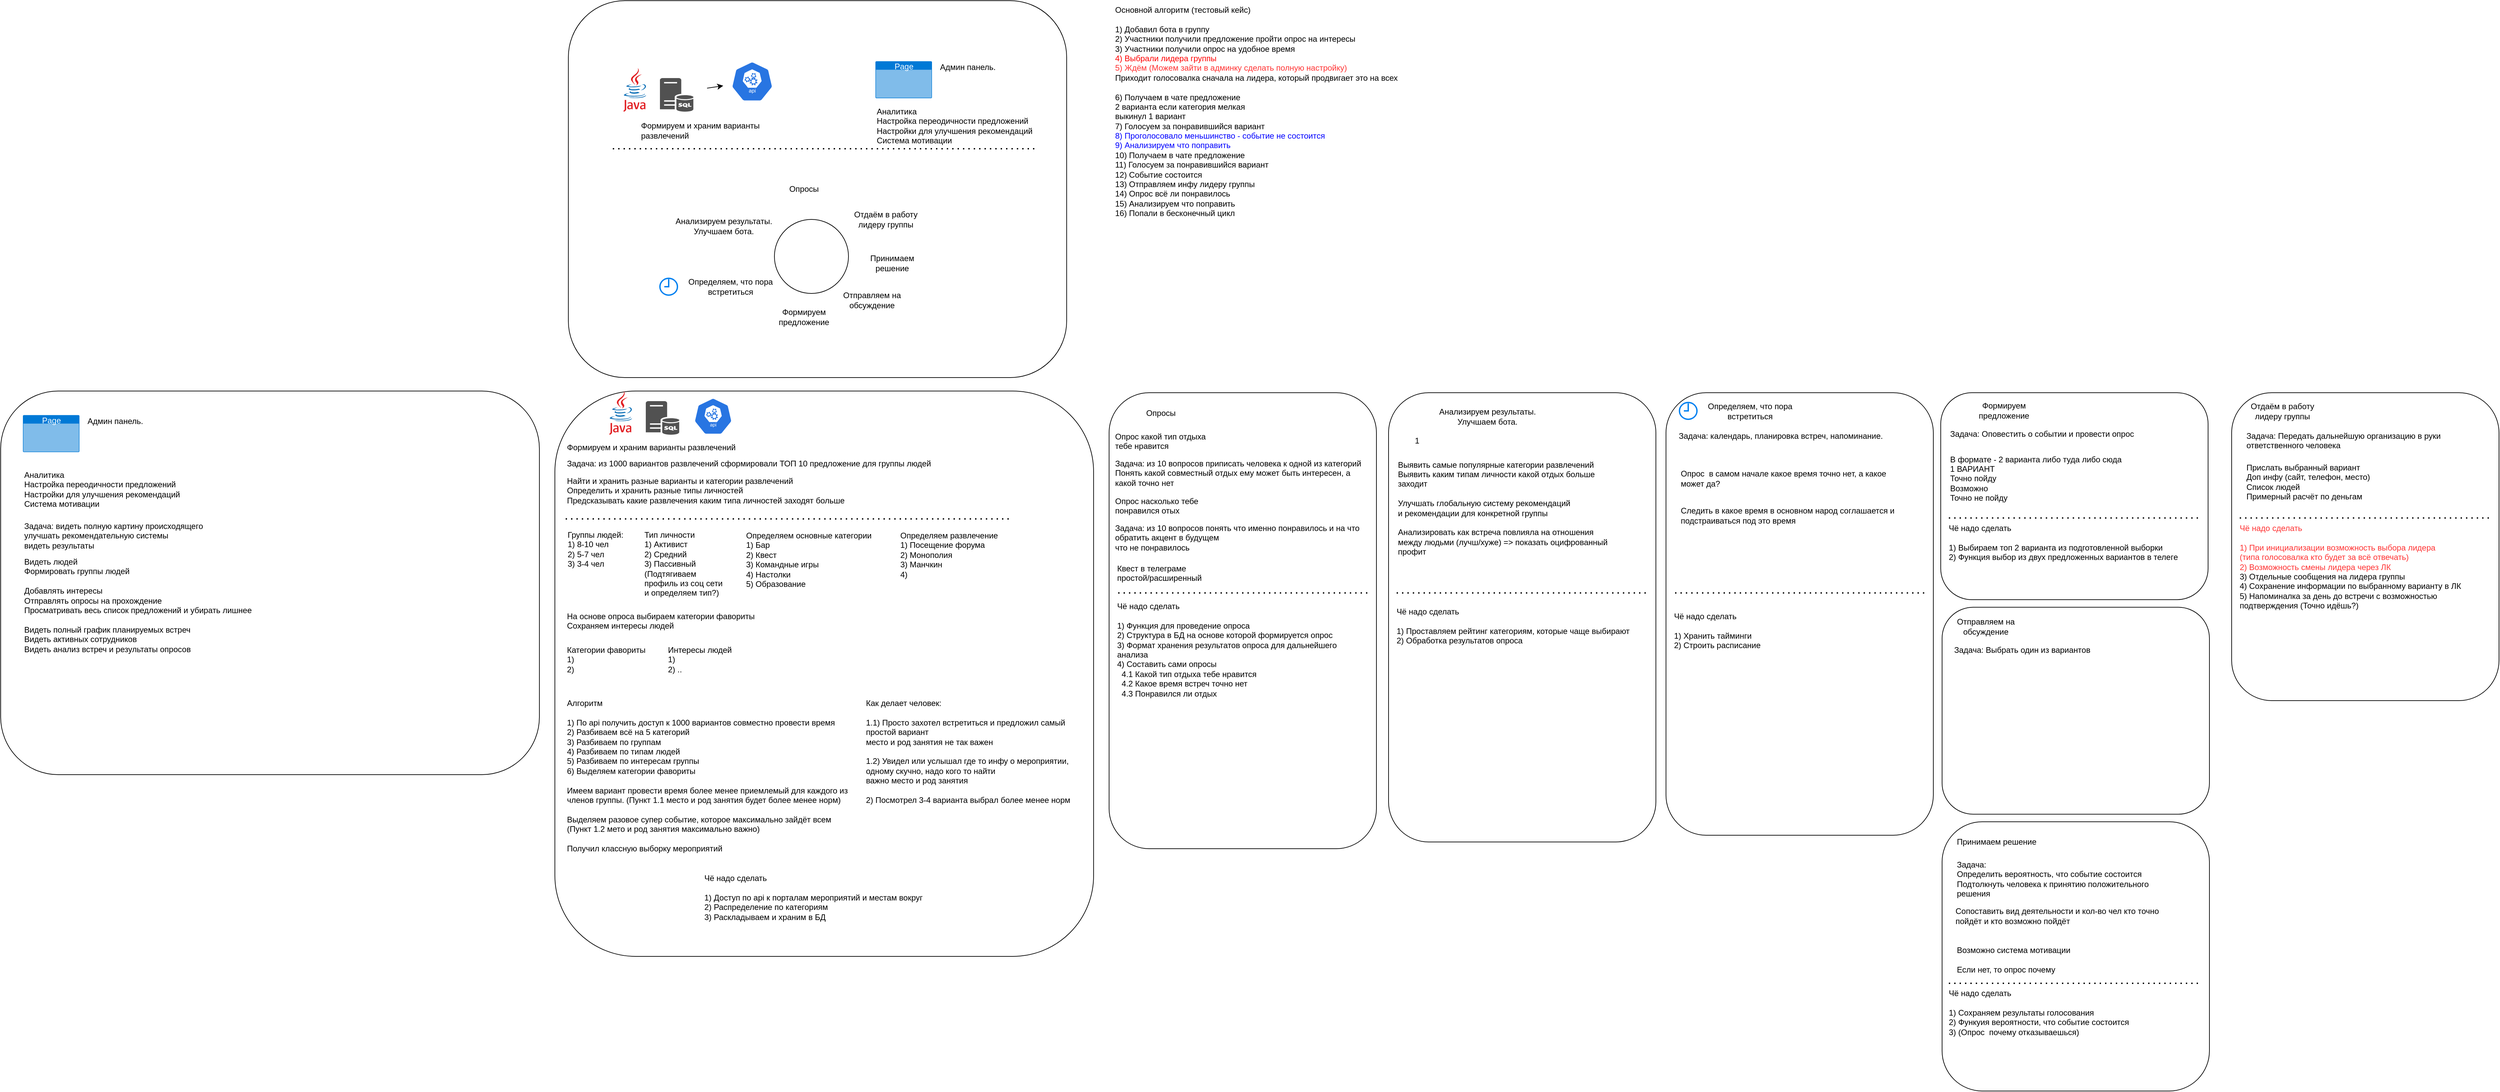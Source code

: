 <mxfile version="13.6.2" type="device" pages="3"><diagram typeId="DmbaAJpFc1EQTV6IiP7f" name="Project"><mxGraphModel dx="1851" dy="592" grid="1" gridSize="10" guides="1" tooltips="1" connect="1" arrows="1" fold="1" page="1" pageScale="1" pageWidth="827" pageHeight="1169" math="0" shadow="0"><root><mxCell id="0"/><mxCell id="1" parent="0"/><mxCell id="wJRlT3160uHRIZW2sQG8-45" value="" style="rounded=1;whiteSpace=wrap;html=1;" parent="1" vertex="1"><mxGeometry x="2070" y="1230" width="397" height="400" as="geometry"/></mxCell><mxCell id="wJRlT3160uHRIZW2sQG8-15" value="" style="rounded=1;whiteSpace=wrap;html=1;" parent="1" vertex="1"><mxGeometry x="1248" y="592.5" width="397" height="667.5" as="geometry"/></mxCell><mxCell id="wJRlT3160uHRIZW2sQG8-14" value="" style="rounded=1;whiteSpace=wrap;html=1;" parent="1" vertex="1"><mxGeometry x="833" y="592.5" width="397" height="677.5" as="geometry"/></mxCell><mxCell id="wJRlT3160uHRIZW2sQG8-11" value="" style="rounded=1;whiteSpace=wrap;html=1;" parent="1" vertex="1"><mxGeometry x="10" y="590" width="800" height="840" as="geometry"/></mxCell><mxCell id="wJRlT3160uHRIZW2sQG8-10" value="" style="rounded=1;whiteSpace=wrap;html=1;" parent="1" vertex="1"><mxGeometry x="30" y="10" width="740" height="560" as="geometry"/></mxCell><mxCell id="vXYrQMwTRPibdOr8gpUx-2" value="" style="html=1;dashed=0;whitespace=wrap;fillColor=#2875E2;strokeColor=#ffffff;points=[[0.005,0.63,0],[0.1,0.2,0],[0.9,0.2,0],[0.5,0,0],[0.995,0.63,0],[0.72,0.99,0],[0.5,1,0],[0.28,0.99,0]];shape=mxgraph.kubernetes.icon;prIcon=api" parent="1" vertex="1"><mxGeometry x="260" y="100" width="86" height="60" as="geometry"/></mxCell><mxCell id="vXYrQMwTRPibdOr8gpUx-3" value="Формируем и храним варианты развлечений" style="text;html=1;strokeColor=none;fillColor=none;align=left;verticalAlign=middle;whiteSpace=wrap;rounded=0;" parent="1" vertex="1"><mxGeometry x="136" y="185.25" width="190" height="35" as="geometry"/></mxCell><mxCell id="vXYrQMwTRPibdOr8gpUx-6" value="" style="dashed=0;outlineConnect=0;html=1;align=center;labelPosition=center;verticalLabelPosition=bottom;verticalAlign=top;shape=mxgraph.weblogos.java" parent="1" vertex="1"><mxGeometry x="111.6" y="110" width="34.4" height="65" as="geometry"/></mxCell><mxCell id="vXYrQMwTRPibdOr8gpUx-7" value="" style="pointerEvents=1;shadow=0;dashed=0;html=1;strokeColor=none;labelPosition=center;verticalLabelPosition=bottom;verticalAlign=top;align=center;fillColor=#515151;shape=mxgraph.mscae.system_center.central_administration_site_sql" parent="1" vertex="1"><mxGeometry x="166" y="125" width="50" height="50" as="geometry"/></mxCell><mxCell id="vXYrQMwTRPibdOr8gpUx-20" value="Аналитика&lt;br&gt;Настройка переодичности предложений&lt;br&gt;Настройки для улучшения рекомендаций&lt;br&gt;Система мотивации" style="text;html=1;strokeColor=none;fillColor=none;align=left;verticalAlign=middle;whiteSpace=wrap;rounded=0;" parent="1" vertex="1"><mxGeometry x="486" y="163.25" width="245" height="65" as="geometry"/></mxCell><mxCell id="vXYrQMwTRPibdOr8gpUx-21" style="edgeStyle=orthogonalEdgeStyle;rounded=0;orthogonalLoop=1;jettySize=auto;html=1;exitX=0.5;exitY=1;exitDx=0;exitDy=0;" parent="1" source="vXYrQMwTRPibdOr8gpUx-20" target="vXYrQMwTRPibdOr8gpUx-20" edge="1"><mxGeometry relative="1" as="geometry"/></mxCell><mxCell id="vXYrQMwTRPibdOr8gpUx-22" value="Админ панель." style="text;html=1;strokeColor=none;fillColor=none;align=left;verticalAlign=middle;whiteSpace=wrap;rounded=0;" parent="1" vertex="1"><mxGeometry x="580" y="100" width="100" height="17.5" as="geometry"/></mxCell><mxCell id="vXYrQMwTRPibdOr8gpUx-34" value="" style="endArrow=none;dashed=1;html=1;dashPattern=1 3;strokeWidth=2;" parent="1" edge="1"><mxGeometry width="50" height="50" relative="1" as="geometry"><mxPoint x="96" y="230" as="sourcePoint"/><mxPoint x="726" y="230" as="targetPoint"/></mxGeometry></mxCell><mxCell id="vXYrQMwTRPibdOr8gpUx-35" value="" style="endArrow=classic;html=1;" parent="1" target="vXYrQMwTRPibdOr8gpUx-2" edge="1"><mxGeometry width="50" height="50" relative="1" as="geometry"><mxPoint x="236" y="140" as="sourcePoint"/><mxPoint x="496" y="270" as="targetPoint"/></mxGeometry></mxCell><mxCell id="fauVQNkI7lmqqMDJy23U-1" value="Формируем и храним варианты развлечений" style="text;html=1;strokeColor=none;fillColor=none;align=left;verticalAlign=top;whiteSpace=wrap;rounded=0;" parent="1" vertex="1"><mxGeometry x="26" y="660" width="274" height="35" as="geometry"/></mxCell><mxCell id="fauVQNkI7lmqqMDJy23U-2" value="" style="html=1;dashed=0;whitespace=wrap;fillColor=#2875E2;strokeColor=#ffffff;points=[[0.005,0.63,0],[0.1,0.2,0],[0.9,0.2,0],[0.5,0,0],[0.995,0.63,0],[0.72,0.99,0],[0.5,1,0],[0.28,0.99,0]];shape=mxgraph.kubernetes.icon;prIcon=api" parent="1" vertex="1"><mxGeometry x="215" y="600" width="60" height="55" as="geometry"/></mxCell><mxCell id="fauVQNkI7lmqqMDJy23U-3" value="" style="dashed=0;outlineConnect=0;html=1;align=center;labelPosition=center;verticalLabelPosition=bottom;verticalAlign=top;shape=mxgraph.weblogos.java" parent="1" vertex="1"><mxGeometry x="90.6" y="590" width="34.4" height="65" as="geometry"/></mxCell><mxCell id="fauVQNkI7lmqqMDJy23U-4" value="" style="pointerEvents=1;shadow=0;dashed=0;html=1;strokeColor=none;labelPosition=center;verticalLabelPosition=bottom;verticalAlign=top;align=center;fillColor=#515151;shape=mxgraph.mscae.system_center.central_administration_site_sql" parent="1" vertex="1"><mxGeometry x="145" y="605" width="50" height="50" as="geometry"/></mxCell><mxCell id="fauVQNkI7lmqqMDJy23U-6" value="Определяем основные категории&lt;br&gt;&lt;div&gt;1) Бар&lt;span&gt;&lt;br&gt;&lt;/span&gt;&lt;/div&gt;&lt;div&gt;2) Квест&lt;/div&gt;&lt;div&gt;3) Командные игры&lt;/div&gt;&lt;div&gt;4) Настолки&lt;/div&gt;&lt;div&gt;&lt;span&gt;5) Образование&lt;/span&gt;&lt;/div&gt;" style="text;html=1;strokeColor=none;fillColor=none;align=left;verticalAlign=top;whiteSpace=wrap;rounded=0;" parent="1" vertex="1"><mxGeometry x="291.9" y="791.25" width="199.2" height="120" as="geometry"/></mxCell><mxCell id="fauVQNkI7lmqqMDJy23U-7" value="Определяем развлечение&lt;br&gt;1) Посещение форума&lt;br&gt;2) Монополия&lt;br&gt;3) Манчкин&lt;br&gt;4)&amp;nbsp;" style="text;html=1;strokeColor=none;fillColor=none;align=left;verticalAlign=top;whiteSpace=wrap;rounded=0;" parent="1" vertex="1"><mxGeometry x="520.5" y="791.25" width="229" height="113" as="geometry"/></mxCell><mxCell id="fauVQNkI7lmqqMDJy23U-8" value="Группы людей:&lt;br&gt;&lt;div&gt;&lt;span&gt;1) 8-10 чел&lt;/span&gt;&lt;/div&gt;2) 5-7 чел&lt;br&gt;3) 3-4 чел" style="text;html=1;strokeColor=none;fillColor=none;align=left;verticalAlign=top;whiteSpace=wrap;rounded=0;" parent="1" vertex="1"><mxGeometry x="26.5" y="790" width="94" height="82.5" as="geometry"/></mxCell><mxCell id="fauVQNkI7lmqqMDJy23U-9" value="" style="endArrow=none;dashed=1;html=1;dashPattern=1 3;strokeWidth=2;" parent="1" edge="1"><mxGeometry width="50" height="50" relative="1" as="geometry"><mxPoint x="26" y="780" as="sourcePoint"/><mxPoint x="690" y="780" as="targetPoint"/></mxGeometry></mxCell><mxCell id="fauVQNkI7lmqqMDJy23U-10" value="Задача: из 1000 вариантов развлечений сформировали ТОП 10 предложение для группы людей" style="text;html=1;strokeColor=none;fillColor=none;align=left;verticalAlign=top;whiteSpace=wrap;rounded=0;" parent="1" vertex="1"><mxGeometry x="26" y="684" width="554" height="20" as="geometry"/></mxCell><mxCell id="fauVQNkI7lmqqMDJy23U-11" value="Тип личности&lt;br&gt;1) Активист&lt;br&gt;2) Средний&amp;nbsp;&lt;br&gt;3) Пассивный&lt;br&gt;(Подтягиваем профиль из соц сети и определяем тип?)&lt;br&gt;" style="text;html=1;strokeColor=none;fillColor=none;align=left;verticalAlign=top;whiteSpace=wrap;rounded=0;" parent="1" vertex="1"><mxGeometry x="140.5" y="790" width="124" height="110" as="geometry"/></mxCell><mxCell id="fauVQNkI7lmqqMDJy23U-12" value="На основе опроса выбираем категории фавориты&lt;br&gt;Сохраняем интересы людей" style="text;html=1;strokeColor=none;fillColor=none;align=left;verticalAlign=top;whiteSpace=wrap;rounded=0;" parent="1" vertex="1"><mxGeometry x="26" y="911.25" width="284" height="40" as="geometry"/></mxCell><mxCell id="vXYrQMwTRPibdOr8gpUx-1" value="" style="shape=image;html=1;verticalAlign=top;verticalLabelPosition=bottom;labelBackgroundColor=#ffffff;imageAspect=0;aspect=fixed;image=https://cdn0.iconfinder.com/data/icons/social-flat-rounded-rects/512/telegram-128.png" parent="1" vertex="1"><mxGeometry x="534" y="437" width="36" height="36" as="geometry"/></mxCell><mxCell id="vXYrQMwTRPibdOr8gpUx-10" value="Отправляем на обсуждение" style="text;html=1;strokeColor=none;fillColor=none;align=center;verticalAlign=middle;whiteSpace=wrap;rounded=0;" parent="1" vertex="1"><mxGeometry x="436" y="445" width="90" height="20" as="geometry"/></mxCell><mxCell id="vXYrQMwTRPibdOr8gpUx-11" value="Формируем предложение" style="text;html=1;strokeColor=none;fillColor=none;align=center;verticalAlign=middle;whiteSpace=wrap;rounded=0;" parent="1" vertex="1"><mxGeometry x="315" y="470" width="130" height="20" as="geometry"/></mxCell><mxCell id="vXYrQMwTRPibdOr8gpUx-12" value="Отдаём в работу &lt;br&gt;лидеру группы" style="text;html=1;strokeColor=none;fillColor=none;align=center;verticalAlign=middle;rounded=0;" parent="1" vertex="1"><mxGeometry x="436" y="315" width="130" height="40" as="geometry"/></mxCell><mxCell id="vXYrQMwTRPibdOr8gpUx-16" value="Принимаем решение" style="text;html=1;strokeColor=none;fillColor=none;align=center;verticalAlign=middle;whiteSpace=wrap;rounded=0;" parent="1" vertex="1"><mxGeometry x="470.8" y="390" width="80" height="20" as="geometry"/></mxCell><mxCell id="vXYrQMwTRPibdOr8gpUx-19" value="Анализируем результаты. Улучшаем бота." style="text;html=1;strokeColor=none;fillColor=none;align=center;verticalAlign=middle;whiteSpace=wrap;rounded=0;" parent="1" vertex="1"><mxGeometry x="186" y="335" width="150" height="20" as="geometry"/></mxCell><mxCell id="vXYrQMwTRPibdOr8gpUx-30" value="Определяем, что пора встретиться" style="text;html=1;strokeColor=none;fillColor=none;align=center;verticalAlign=middle;whiteSpace=wrap;rounded=0;" parent="1" vertex="1"><mxGeometry x="206" y="425" width="130" height="20" as="geometry"/></mxCell><mxCell id="vXYrQMwTRPibdOr8gpUx-32" value="" style="ellipse;whiteSpace=wrap;html=1;aspect=fixed;align=left;" parent="1" vertex="1"><mxGeometry x="336" y="335" width="110" height="110" as="geometry"/></mxCell><mxCell id="fauVQNkI7lmqqMDJy23U-13" value="Опросы" style="text;html=1;strokeColor=none;fillColor=none;align=center;verticalAlign=middle;whiteSpace=wrap;rounded=0;" parent="1" vertex="1"><mxGeometry x="310" y="280" width="140" height="20" as="geometry"/></mxCell><mxCell id="fauVQNkI7lmqqMDJy23U-16" value="Категории фавориты&lt;br&gt;1)&lt;br&gt;&lt;div&gt;&lt;span&gt;2)&lt;/span&gt;&lt;/div&gt;" style="text;html=1;strokeColor=none;fillColor=none;align=left;verticalAlign=top;whiteSpace=wrap;rounded=0;" parent="1" vertex="1"><mxGeometry x="26" y="961.25" width="124" height="20" as="geometry"/></mxCell><mxCell id="fauVQNkI7lmqqMDJy23U-18" value="&lt;div style=&quot;&quot;&gt;&lt;span&gt;Интересы людей&lt;/span&gt;&lt;/div&gt;&lt;div style=&quot;&quot;&gt;&lt;span&gt;1)&lt;/span&gt;&lt;/div&gt;&lt;div style=&quot;&quot;&gt;&lt;span&gt;2) ..&lt;/span&gt;&lt;/div&gt;" style="text;html=1;strokeColor=none;fillColor=none;align=left;verticalAlign=top;whiteSpace=wrap;rounded=0;" parent="1" vertex="1"><mxGeometry x="176" y="961.25" width="134" height="20" as="geometry"/></mxCell><mxCell id="fauVQNkI7lmqqMDJy23U-19" value="Найти и хранить разные варианты и категории развлечений&lt;br&gt;Определить и хранить разные типы личностей&lt;br&gt;Предсказывать какие развлечения каким типа личностей заходят больше&lt;br&gt;&lt;br&gt;" style="text;html=1;strokeColor=none;fillColor=none;align=left;verticalAlign=top;whiteSpace=wrap;rounded=0;" parent="1" vertex="1"><mxGeometry x="26" y="710" width="724" height="60" as="geometry"/></mxCell><mxCell id="fauVQNkI7lmqqMDJy23U-20" value="" style="html=1;verticalLabelPosition=bottom;align=center;labelBackgroundColor=#ffffff;verticalAlign=top;strokeWidth=2;strokeColor=#0080F0;shadow=0;dashed=0;shape=mxgraph.ios7.icons.clock;" parent="1" vertex="1"><mxGeometry x="166" y="422.5" width="26" height="25" as="geometry"/></mxCell><mxCell id="fauVQNkI7lmqqMDJy23U-22" value="Page" style="html=1;strokeColor=none;fillColor=#0079D6;labelPosition=center;verticalLabelPosition=middle;verticalAlign=top;align=center;fontSize=12;outlineConnect=0;spacingTop=-6;fontColor=#FFFFFF;shape=mxgraph.sitemap.page;" parent="1" vertex="1"><mxGeometry x="486" y="100" width="84" height="55" as="geometry"/></mxCell><mxCell id="fauVQNkI7lmqqMDJy23U-25" value="Опрос какой тип отдыха тебе нравится" style="text;html=1;strokeColor=none;fillColor=none;align=left;verticalAlign=top;whiteSpace=wrap;rounded=0;" parent="1" vertex="1"><mxGeometry x="840" y="644" width="140" height="40" as="geometry"/></mxCell><mxCell id="wJRlT3160uHRIZW2sQG8-1" value="" style="shape=image;html=1;verticalAlign=top;verticalLabelPosition=bottom;labelBackgroundColor=#ffffff;imageAspect=0;aspect=fixed;image=https://cdn1.iconfinder.com/data/icons/professional-toolbar-icons-png/64/Zoom.png" parent="1" vertex="1"><mxGeometry x="365" y="240" width="30" height="30" as="geometry"/></mxCell><mxCell id="wJRlT3160uHRIZW2sQG8-2" value="" style="shape=image;html=1;verticalAlign=top;verticalLabelPosition=bottom;labelBackgroundColor=#ffffff;imageAspect=0;aspect=fixed;image=https://cdn1.iconfinder.com/data/icons/professional-toolbar-icons-png/64/Zoom.png" parent="1" vertex="1"><mxGeometry x="840" y="612.5" width="30" height="30" as="geometry"/></mxCell><mxCell id="wJRlT3160uHRIZW2sQG8-3" value="Задача: из 10 вопросов приписать человека к одной из категорий&lt;br&gt;Понять какой совместный отдых ему может быть интересен, а какой точно нет" style="text;html=1;strokeColor=none;fillColor=none;align=left;verticalAlign=top;whiteSpace=wrap;rounded=0;" parent="1" vertex="1"><mxGeometry x="840" y="684" width="380" height="46" as="geometry"/></mxCell><mxCell id="wJRlT3160uHRIZW2sQG8-5" value="Квест в телеграме простой/расширенный" style="text;html=1;strokeColor=none;fillColor=none;align=left;verticalAlign=top;whiteSpace=wrap;rounded=0;" parent="1" vertex="1"><mxGeometry x="843" y="840" width="140" height="18.75" as="geometry"/></mxCell><mxCell id="wJRlT3160uHRIZW2sQG8-6" value="" style="shape=image;html=1;verticalAlign=top;verticalLabelPosition=bottom;labelBackgroundColor=#ffffff;imageAspect=0;aspect=fixed;image=https://cdn4.iconfinder.com/data/icons/hodgepodge-free/32/bar_chart_graph_analysis-128.png" parent="1" vertex="1"><mxGeometry x="133" y="313.5" width="43" height="43" as="geometry"/></mxCell><mxCell id="wJRlT3160uHRIZW2sQG8-7" value="1" style="shape=image;html=1;verticalAlign=top;verticalLabelPosition=bottom;labelBackgroundColor=#ffffff;imageAspect=0;aspect=fixed;image=https://cdn4.iconfinder.com/data/icons/hodgepodge-free/32/bar_chart_graph_analysis-128.png" parent="1" vertex="1"><mxGeometry x="1268" y="607" width="43" height="43" as="geometry"/></mxCell><mxCell id="wJRlT3160uHRIZW2sQG8-13" value="" style="rounded=1;whiteSpace=wrap;html=1;" parent="1" vertex="1"><mxGeometry x="-813" y="590" width="800" height="570" as="geometry"/></mxCell><mxCell id="wJRlT3160uHRIZW2sQG8-16" value="Анализируем результаты. Улучшаем бота." style="text;html=1;strokeColor=none;fillColor=none;align=center;verticalAlign=middle;whiteSpace=wrap;rounded=0;" parent="1" vertex="1"><mxGeometry x="1320" y="617.5" width="150" height="20" as="geometry"/></mxCell><mxCell id="wJRlT3160uHRIZW2sQG8-17" value="Выявить самые популярные категории развлечений&lt;br&gt;Выявить каким типам личности какой отдых больше заходит&lt;br&gt;&lt;br&gt;Улучшать глобальную систему рекомендаций&lt;br&gt;и рекомендации для конкретной группы&lt;br&gt;&lt;br&gt;Анализировать как встреча повлияла на отношения между людьми (лучш/хуже) =&amp;gt; показать оцифрованный профит" style="text;html=1;strokeColor=none;fillColor=none;align=left;verticalAlign=middle;whiteSpace=wrap;rounded=0;" parent="1" vertex="1"><mxGeometry x="1260" y="667" width="315" height="193" as="geometry"/></mxCell><mxCell id="wJRlT3160uHRIZW2sQG8-18" value="Опрос насколько тебе понравился отых" style="text;html=1;strokeColor=none;fillColor=none;align=left;verticalAlign=top;whiteSpace=wrap;rounded=0;" parent="1" vertex="1"><mxGeometry x="840" y="740" width="140" height="40" as="geometry"/></mxCell><mxCell id="wJRlT3160uHRIZW2sQG8-19" value="Опросы" style="text;html=1;strokeColor=none;fillColor=none;align=center;verticalAlign=middle;whiteSpace=wrap;rounded=0;" parent="1" vertex="1"><mxGeometry x="890" y="613" width="40" height="20" as="geometry"/></mxCell><mxCell id="wJRlT3160uHRIZW2sQG8-20" value="Задача: из 10 вопросов понять что именно понравилось и на что обратить акцент в будущем&lt;br&gt;что не понравилось" style="text;html=1;strokeColor=none;fillColor=none;align=left;verticalAlign=top;whiteSpace=wrap;rounded=0;" parent="1" vertex="1"><mxGeometry x="840" y="780" width="380" height="60" as="geometry"/></mxCell><mxCell id="wJRlT3160uHRIZW2sQG8-21" value="" style="rounded=1;whiteSpace=wrap;html=1;" parent="1" vertex="1"><mxGeometry x="1660" y="592.5" width="397" height="657.5" as="geometry"/></mxCell><mxCell id="wJRlT3160uHRIZW2sQG8-22" value="Определяем, что пора встретиться" style="text;html=1;strokeColor=none;fillColor=none;align=center;verticalAlign=middle;whiteSpace=wrap;rounded=0;" parent="1" vertex="1"><mxGeometry x="1720" y="609.5" width="130" height="20" as="geometry"/></mxCell><mxCell id="wJRlT3160uHRIZW2sQG8-23" value="" style="html=1;verticalLabelPosition=bottom;align=center;labelBackgroundColor=#ffffff;verticalAlign=top;strokeWidth=2;strokeColor=#0080F0;shadow=0;dashed=0;shape=mxgraph.ios7.icons.clock;" parent="1" vertex="1"><mxGeometry x="1680" y="607" width="26" height="25" as="geometry"/></mxCell><mxCell id="wJRlT3160uHRIZW2sQG8-24" value="Опрос&amp;nbsp; в самом начале какое время точно нет, а какое может да?" style="text;html=1;strokeColor=none;fillColor=none;align=left;verticalAlign=middle;whiteSpace=wrap;rounded=0;" parent="1" vertex="1"><mxGeometry x="1680" y="710" width="340" height="20" as="geometry"/></mxCell><mxCell id="wJRlT3160uHRIZW2sQG8-25" value="Задача: календарь, планировка встреч, напоминание.&amp;nbsp;" style="text;html=1;strokeColor=none;fillColor=none;align=left;verticalAlign=top;whiteSpace=wrap;rounded=0;" parent="1" vertex="1"><mxGeometry x="1677" y="642.5" width="323" height="27.5" as="geometry"/></mxCell><mxCell id="wJRlT3160uHRIZW2sQG8-26" value="Следить в какое время в основном народ соглашается и подстраиваться под это время" style="text;html=1;strokeColor=none;fillColor=none;align=left;verticalAlign=middle;whiteSpace=wrap;rounded=0;" parent="1" vertex="1"><mxGeometry x="1680" y="760" width="340" height="30" as="geometry"/></mxCell><mxCell id="wJRlT3160uHRIZW2sQG8-27" value="" style="rounded=1;whiteSpace=wrap;html=1;" parent="1" vertex="1"><mxGeometry x="2068" y="592.5" width="397" height="307.5" as="geometry"/></mxCell><mxCell id="wJRlT3160uHRIZW2sQG8-28" value="" style="shape=image;html=1;verticalAlign=top;verticalLabelPosition=bottom;labelBackgroundColor=#ffffff;imageAspect=0;aspect=fixed;image=https://cdn4.iconfinder.com/data/icons/basic-user-interface-elements/700/mail-letter-offer-128.png;align=left;" parent="1" vertex="1"><mxGeometry x="308" y="466" width="28" height="28" as="geometry"/></mxCell><mxCell id="wJRlT3160uHRIZW2sQG8-29" value="Формируем предложение" style="text;html=1;strokeColor=none;fillColor=none;align=center;verticalAlign=middle;whiteSpace=wrap;rounded=0;" parent="1" vertex="1"><mxGeometry x="2097" y="609" width="130" height="20" as="geometry"/></mxCell><mxCell id="wJRlT3160uHRIZW2sQG8-30" value="" style="shape=image;html=1;verticalAlign=top;verticalLabelPosition=bottom;labelBackgroundColor=#ffffff;imageAspect=0;aspect=fixed;image=https://cdn4.iconfinder.com/data/icons/basic-user-interface-elements/700/mail-letter-offer-128.png;align=left;" parent="1" vertex="1"><mxGeometry x="2090" y="605" width="28" height="28" as="geometry"/></mxCell><mxCell id="wJRlT3160uHRIZW2sQG8-31" value="Задача: Оповестить о событии и провести опрос" style="text;html=1;strokeColor=none;fillColor=none;align=left;verticalAlign=top;whiteSpace=wrap;rounded=0;" parent="1" vertex="1"><mxGeometry x="2080" y="639.5" width="323" height="27.5" as="geometry"/></mxCell><mxCell id="wJRlT3160uHRIZW2sQG8-32" value="В формате - 2 варианта либо туда либо сюда&lt;br&gt;1 ВАРИАНТ&lt;br&gt;Точно пойду&lt;br&gt;Возможно&lt;br&gt;Точно не пойду" style="text;html=1;strokeColor=none;fillColor=none;align=left;verticalAlign=middle;whiteSpace=wrap;rounded=0;" parent="1" vertex="1"><mxGeometry x="2080" y="672" width="340" height="96" as="geometry"/></mxCell><mxCell id="wJRlT3160uHRIZW2sQG8-33" value="" style="rounded=1;whiteSpace=wrap;html=1;" parent="1" vertex="1"><mxGeometry x="2070" y="911.25" width="397" height="307.5" as="geometry"/></mxCell><mxCell id="wJRlT3160uHRIZW2sQG8-36" value="" style="shape=image;html=1;verticalAlign=top;verticalLabelPosition=bottom;labelBackgroundColor=#ffffff;imageAspect=0;aspect=fixed;image=https://cdn0.iconfinder.com/data/icons/social-flat-rounded-rects/512/telegram-128.png" parent="1" vertex="1"><mxGeometry x="2188" y="922.25" width="36" height="36" as="geometry"/></mxCell><mxCell id="wJRlT3160uHRIZW2sQG8-37" value="Отправляем на обсуждение" style="text;html=1;strokeColor=none;fillColor=none;align=center;verticalAlign=middle;whiteSpace=wrap;rounded=0;" parent="1" vertex="1"><mxGeometry x="2090" y="930.25" width="90" height="20" as="geometry"/></mxCell><mxCell id="wJRlT3160uHRIZW2sQG8-38" value="Задача: Выбрать один из вариантов" style="text;html=1;strokeColor=none;fillColor=none;align=left;verticalAlign=top;whiteSpace=wrap;rounded=0;" parent="1" vertex="1"><mxGeometry x="2086" y="961.25" width="323" height="27.5" as="geometry"/></mxCell><mxCell id="wJRlT3160uHRIZW2sQG8-39" value="" style="rounded=1;whiteSpace=wrap;html=1;" parent="1" vertex="1"><mxGeometry x="2500" y="592.5" width="397" height="457.5" as="geometry"/></mxCell><mxCell id="wJRlT3160uHRIZW2sQG8-40" value="Принимаем решение" style="text;html=1;strokeColor=none;fillColor=none;align=left;verticalAlign=middle;whiteSpace=wrap;rounded=0;" parent="1" vertex="1"><mxGeometry x="2090" y="1250" width="145" height="20" as="geometry"/></mxCell><mxCell id="wJRlT3160uHRIZW2sQG8-41" value="Отдаём в работу &lt;br&gt;лидеру группы" style="text;html=1;strokeColor=none;fillColor=none;align=center;verticalAlign=middle;rounded=0;" parent="1" vertex="1"><mxGeometry x="2510" y="599.5" width="130" height="40" as="geometry"/></mxCell><mxCell id="wJRlT3160uHRIZW2sQG8-42" value="Задача: Передать дальнейшую организацию в руки ответственного человека" style="text;html=1;strokeColor=none;fillColor=none;align=left;verticalAlign=top;whiteSpace=wrap;rounded=0;" parent="1" vertex="1"><mxGeometry x="2520" y="642.5" width="323" height="27.5" as="geometry"/></mxCell><mxCell id="wJRlT3160uHRIZW2sQG8-43" value="Прислать выбранный вариант&amp;nbsp;&lt;br&gt;Доп инфу (сайт, телефон, место)&lt;br&gt;Список людей&lt;br&gt;Примерный расчёт по деньгам&lt;br&gt;" style="text;html=1;strokeColor=none;fillColor=none;align=left;verticalAlign=middle;whiteSpace=wrap;rounded=0;" parent="1" vertex="1"><mxGeometry x="2520" y="690" width="320" height="70" as="geometry"/></mxCell><mxCell id="wJRlT3160uHRIZW2sQG8-46" value="Задача: &lt;br&gt;Определить вероятность, что событие состоится&lt;br&gt;Подтолкнуть человека к принятию положительного решения" style="text;html=1;strokeColor=none;fillColor=none;align=left;verticalAlign=top;whiteSpace=wrap;rounded=0;" parent="1" vertex="1"><mxGeometry x="2090" y="1280" width="323" height="27.5" as="geometry"/></mxCell><mxCell id="wJRlT3160uHRIZW2sQG8-47" value="Возможно система мотивации&lt;br&gt;&lt;br&gt;Если нет, то опрос почему" style="text;html=1;strokeColor=none;fillColor=none;align=left;verticalAlign=middle;whiteSpace=wrap;rounded=0;" parent="1" vertex="1"><mxGeometry x="2090" y="1410" width="303" height="50" as="geometry"/></mxCell><mxCell id="wJRlT3160uHRIZW2sQG8-48" value="Админ панель." style="text;html=1;strokeColor=none;fillColor=none;align=left;verticalAlign=middle;whiteSpace=wrap;rounded=0;" parent="1" vertex="1"><mxGeometry x="-686" y="625.75" width="100" height="17.5" as="geometry"/></mxCell><mxCell id="wJRlT3160uHRIZW2sQG8-49" value="Page" style="html=1;strokeColor=none;fillColor=#0079D6;labelPosition=center;verticalLabelPosition=middle;verticalAlign=top;align=center;fontSize=12;outlineConnect=0;spacingTop=-6;fontColor=#FFFFFF;shape=mxgraph.sitemap.page;" parent="1" vertex="1"><mxGeometry x="-780" y="625.75" width="84" height="55" as="geometry"/></mxCell><mxCell id="wJRlT3160uHRIZW2sQG8-50" value="Аналитика&lt;br&gt;Настройка переодичности предложений&lt;br&gt;Настройки для улучшения рекомендаций&lt;br&gt;Система мотивации" style="text;html=1;strokeColor=none;fillColor=none;align=left;verticalAlign=middle;whiteSpace=wrap;rounded=0;" parent="1" vertex="1"><mxGeometry x="-780" y="703" width="245" height="65" as="geometry"/></mxCell><mxCell id="wJRlT3160uHRIZW2sQG8-51" value="Видеть людей&lt;br&gt;Формировать группы людей&lt;br&gt;&lt;br&gt;Добавлять интересы&lt;br&gt;Отправлять опросы на прохождение&lt;br&gt;Просматривать весь список предложений и убирать лишнее&lt;br&gt;&lt;br&gt;Видеть полный график планируемых встреч&lt;br&gt;Видеть активных сотрудников&lt;br&gt;Видеть анализ встреч и результаты опросов&lt;br&gt;&lt;br&gt;" style="text;html=1;strokeColor=none;fillColor=none;align=left;verticalAlign=top;whiteSpace=wrap;rounded=0;" parent="1" vertex="1"><mxGeometry x="-780" y="830" width="480" height="230" as="geometry"/></mxCell><mxCell id="wJRlT3160uHRIZW2sQG8-52" value="Задача: видеть полную картину происходящего&lt;br&gt;&lt;div&gt;&lt;span&gt;улучшать рекомендательную системы&lt;br&gt;видеть результаты&lt;/span&gt;&lt;/div&gt;" style="text;html=1;strokeColor=none;fillColor=none;align=left;verticalAlign=middle;whiteSpace=wrap;rounded=0;" parent="1" vertex="1"><mxGeometry x="-780" y="780" width="630" height="50" as="geometry"/></mxCell><mxCell id="wJRlT3160uHRIZW2sQG8-53" value="Основной алгоритм (тестовый кейс)&lt;br&gt;&lt;br&gt;1) Добавил бота в группу&lt;br&gt;2) Участники получили предложение пройти опрос на интересы&lt;br&gt;3) Участники получили опрос на удобное время&lt;br&gt;&lt;font color=&quot;#ff0000&quot;&gt;4) Выбрали лидера группы&lt;/font&gt;&lt;br&gt;&lt;font color=&quot;#ff3333&quot;&gt;5) Ждём (Можем зайти в админку сделать полную настройку)&lt;br&gt;&lt;/font&gt;Приходит голосовалка сначала на лидера, который продвигает это на всех&lt;br&gt;&lt;br&gt;6) Получаем в чате предложение&lt;br&gt;2 варианта если категория мелкая&lt;br&gt;выкинул 1 вариант&amp;nbsp;&lt;br&gt;7) Голосуем за понравившийся вариант&lt;br&gt;&lt;font color=&quot;#0000ff&quot;&gt;8) Проголосовало меньшинство - событие не состоится&lt;br&gt;9) Анализируем что поправить&lt;/font&gt;&lt;br&gt;10) Получаем в чате предложение&lt;br&gt;11) Голосуем за понравившийся вариант&lt;br&gt;12) Событие состоится&lt;br&gt;13) Отправляем инфу лидеру группы&lt;br&gt;14) Опрос всё ли понравилось&lt;br&gt;15) Анализируем что поправить&lt;br&gt;16) Попали в бесконечный цикл&lt;br&gt;&lt;br&gt;&amp;nbsp;" style="text;html=1;strokeColor=none;fillColor=none;align=left;verticalAlign=top;whiteSpace=wrap;rounded=0;" parent="1" vertex="1"><mxGeometry x="840" y="10" width="460" height="500" as="geometry"/></mxCell><mxCell id="wJRlT3160uHRIZW2sQG8-54" value="Сопоставить вид деятельности и кол-во чел кто точно пойдёт и кто возможно пойдёт&lt;br&gt;" style="text;html=1;strokeColor=none;fillColor=none;align=left;verticalAlign=middle;whiteSpace=wrap;rounded=0;" parent="1" vertex="1"><mxGeometry x="2087.5" y="1330" width="320" height="80" as="geometry"/></mxCell><mxCell id="6SlwpBsymYkgSDTgTlUV-2" value="Алгоритм&lt;br&gt;&lt;br&gt;1) По api получить доступ к 1000 вариантов совместно провести время&lt;br&gt;2) Разбиваем всё на 5 категорий&lt;br&gt;3) Разбиваем по группам&lt;br&gt;4) Разбиваем по типам людей&lt;br&gt;5) Разбиваем по интересам группы&lt;br&gt;6) Выделяем категории фавориты&lt;br&gt;&lt;br&gt;Имеем вариант провести время более менее приемлемый для каждого из членов группы. (Пункт 1.1 место и род занятия будет более менее норм)&lt;br&gt;&lt;br&gt;Выделяем разовое супер событие, которое максимально зайдёт всем&lt;br&gt;(Пункт 1.2 мето и род занятия максимально важно)&lt;br&gt;&lt;br&gt;Получил классную выборку мероприятий" style="text;html=1;strokeColor=none;fillColor=none;align=left;verticalAlign=top;whiteSpace=wrap;rounded=0;" parent="1" vertex="1"><mxGeometry x="26" y="1040" width="430" height="260" as="geometry"/></mxCell><mxCell id="6SlwpBsymYkgSDTgTlUV-3" value="Как делает человек:&lt;br&gt;&lt;br&gt;1.1) Просто захотел встретиться и предложил самый простой вариант&lt;br&gt;место и род занятия не так важен&lt;br&gt;&lt;br&gt;1.2) Увидел или услышал где то инфу о мероприятии, одному скучно, надо кого то найти&lt;br&gt;важно место и род занятия&amp;nbsp;&lt;br&gt;&lt;br&gt;2) Посмотрел 3-4 варианта выбрал более менее норм" style="text;html=1;strokeColor=none;fillColor=none;align=left;verticalAlign=top;whiteSpace=wrap;rounded=0;" parent="1" vertex="1"><mxGeometry x="470" y="1040" width="320" height="280" as="geometry"/></mxCell><mxCell id="6SlwpBsymYkgSDTgTlUV-5" value="Чё надо сделать&lt;br&gt;&lt;br&gt;1) Доступ по api к порталам мероприятий и местам вокруг&lt;br&gt;2) Распределение по категориям&lt;br&gt;3) Раскладываем и храним в БД&lt;br&gt;" style="text;html=1;strokeColor=none;fillColor=none;align=left;verticalAlign=top;whiteSpace=wrap;rounded=0;" parent="1" vertex="1"><mxGeometry x="230" y="1300" width="430" height="90" as="geometry"/></mxCell><mxCell id="6SlwpBsymYkgSDTgTlUV-6" value="Чё надо сделать&lt;br&gt;&lt;br&gt;1) Функция для проведение опроса&lt;br&gt;2) Структура в БД на основе которой формируется опрос&lt;br&gt;3) Формат хранения результатов опроса для дальнейшего анализа&lt;br&gt;4) Составить сами опросы&lt;br&gt;&amp;nbsp; 4.1 Какой тип отдыха тебе нравится&lt;br&gt;&amp;nbsp; 4.2 Какое время встреч точно нет&lt;br&gt;&amp;nbsp; 4.3 Понравился ли отдых" style="text;html=1;strokeColor=none;fillColor=none;align=left;verticalAlign=top;whiteSpace=wrap;rounded=0;" parent="1" vertex="1"><mxGeometry x="843" y="895.63" width="377" height="264.37" as="geometry"/></mxCell><mxCell id="6SlwpBsymYkgSDTgTlUV-8" value="" style="endArrow=none;dashed=1;html=1;dashPattern=1 3;strokeWidth=2;" parent="1" edge="1"><mxGeometry width="50" height="50" relative="1" as="geometry"><mxPoint x="1216.5" y="890" as="sourcePoint"/><mxPoint x="846.5" y="890" as="targetPoint"/></mxGeometry></mxCell><mxCell id="6SlwpBsymYkgSDTgTlUV-9" value="" style="endArrow=none;dashed=1;html=1;dashPattern=1 3;strokeWidth=2;" parent="1" edge="1"><mxGeometry width="50" height="50" relative="1" as="geometry"><mxPoint x="1630" y="890" as="sourcePoint"/><mxPoint x="1260" y="890" as="targetPoint"/></mxGeometry></mxCell><mxCell id="6SlwpBsymYkgSDTgTlUV-10" value="Чё надо сделать&lt;br&gt;&lt;br&gt;1) Проставляем рейтинг категориям, которые чаще выбирают&lt;br&gt;2) Обработка результатов опроса" style="text;html=1;strokeColor=none;fillColor=none;align=left;verticalAlign=top;whiteSpace=wrap;rounded=0;" parent="1" vertex="1"><mxGeometry x="1258" y="904.25" width="377" height="264.37" as="geometry"/></mxCell><mxCell id="6SlwpBsymYkgSDTgTlUV-11" value="" style="endArrow=none;dashed=1;html=1;dashPattern=1 3;strokeWidth=2;" parent="1" edge="1"><mxGeometry width="50" height="50" relative="1" as="geometry"><mxPoint x="2043.5" y="890" as="sourcePoint"/><mxPoint x="1673.5" y="890" as="targetPoint"/></mxGeometry></mxCell><mxCell id="6SlwpBsymYkgSDTgTlUV-12" value="Чё надо сделать&lt;br&gt;&lt;br&gt;1) Хранить тайминги&lt;br&gt;2) Строить расписание&lt;br&gt;" style="text;html=1;strokeColor=none;fillColor=none;align=left;verticalAlign=top;whiteSpace=wrap;rounded=0;" parent="1" vertex="1"><mxGeometry x="1670" y="911.25" width="377" height="264.37" as="geometry"/></mxCell><mxCell id="6SlwpBsymYkgSDTgTlUV-13" value="Чё надо сделать&lt;br&gt;&lt;br&gt;1) Выбираем топ 2 варианта из подготовленной выборки&lt;br&gt;2) Функция выбор из двух предложенных вариантов в телеге" style="text;html=1;strokeColor=none;fillColor=none;align=left;verticalAlign=top;whiteSpace=wrap;rounded=0;" parent="1" vertex="1"><mxGeometry x="2078" y="780" width="377" height="90" as="geometry"/></mxCell><mxCell id="6SlwpBsymYkgSDTgTlUV-14" value="" style="endArrow=none;dashed=1;html=1;dashPattern=1 3;strokeWidth=2;" parent="1" edge="1"><mxGeometry width="50" height="50" relative="1" as="geometry"><mxPoint x="2450" y="778.67" as="sourcePoint"/><mxPoint x="2080" y="778.67" as="targetPoint"/></mxGeometry></mxCell><mxCell id="6SlwpBsymYkgSDTgTlUV-15" value="Чё надо сделать&lt;br&gt;&lt;br&gt;1) Сохраняем результаты голосования&lt;br&gt;2) Функуия вероятности, что событие состоится&lt;br&gt;3) (Опрос&amp;nbsp; почему отказываешься)" style="text;html=1;strokeColor=none;fillColor=none;align=left;verticalAlign=top;whiteSpace=wrap;rounded=0;" parent="1" vertex="1"><mxGeometry x="2078" y="1471.33" width="377" height="90" as="geometry"/></mxCell><mxCell id="6SlwpBsymYkgSDTgTlUV-16" value="" style="endArrow=none;dashed=1;html=1;dashPattern=1 3;strokeWidth=2;" parent="1" edge="1"><mxGeometry width="50" height="50" relative="1" as="geometry"><mxPoint x="2450" y="1470" as="sourcePoint"/><mxPoint x="2080" y="1470" as="targetPoint"/></mxGeometry></mxCell><mxCell id="6SlwpBsymYkgSDTgTlUV-17" value="&lt;font color=&quot;#ff3333&quot;&gt;Чё надо сделать&lt;br&gt;&lt;br&gt;1) При инициализации возможность выбора лидера&lt;br&gt;(типа голосовалка кто будет за всё отвечать)&lt;br&gt;2) Возможность смены лидера через ЛК&lt;/font&gt;&lt;br&gt;3) Отдельные сообщения на лидера группы&lt;br&gt;4) Сохранение информации по выбранному варианту в ЛК&lt;br&gt;5) Напоминалка за день до встречи с возможностью подтверждения (Точно идёшь?)" style="text;html=1;strokeColor=none;fillColor=none;align=left;verticalAlign=top;whiteSpace=wrap;rounded=0;" parent="1" vertex="1"><mxGeometry x="2510" y="780" width="377" height="240" as="geometry"/></mxCell><mxCell id="6SlwpBsymYkgSDTgTlUV-18" value="" style="endArrow=none;dashed=1;html=1;dashPattern=1 3;strokeWidth=2;" parent="1" edge="1"><mxGeometry width="50" height="50" relative="1" as="geometry"><mxPoint x="2882" y="778.67" as="sourcePoint"/><mxPoint x="2512" y="778.67" as="targetPoint"/></mxGeometry></mxCell></root></mxGraphModel></diagram><diagram typeId="lDuFb1i2w8NrKYPTFIty" name="MVP"><mxGraphModel dx="1131" dy="736" grid="1" gridSize="10" guides="1" tooltips="1" connect="1" arrows="1" fold="1" page="1" pageScale="1" pageWidth="850" pageHeight="1100" math="0" shadow="0">&#xa;      <root>&#xa;        <mxCell id="W2Pz1_ZzRTkValr6jTi2-0"/>&#xa;        <mxCell id="W2Pz1_ZzRTkValr6jTi2-1" parent="W2Pz1_ZzRTkValr6jTi2-0"/>&#xa;        <mxCell id="wpKEFmu_Rm0zVC_kLqt4-0" value="" style="rounded=1;whiteSpace=wrap;html=1;" parent="W2Pz1_ZzRTkValr6jTi2-1" vertex="1">&#xa;          <mxGeometry x="2070" y="1230" width="397" height="400" as="geometry"/>&#xa;        </mxCell>&#xa;        <mxCell id="wpKEFmu_Rm0zVC_kLqt4-1" value="" style="rounded=1;whiteSpace=wrap;html=1;" parent="W2Pz1_ZzRTkValr6jTi2-1" vertex="1">&#xa;          <mxGeometry x="1248" y="592.5" width="397" height="667.5" as="geometry"/>&#xa;        </mxCell>&#xa;        <mxCell id="wpKEFmu_Rm0zVC_kLqt4-2" value="" style="rounded=1;whiteSpace=wrap;html=1;" parent="W2Pz1_ZzRTkValr6jTi2-1" vertex="1">&#xa;          <mxGeometry x="833" y="592.5" width="397" height="677.5" as="geometry"/>&#xa;        </mxCell>&#xa;        <mxCell id="wpKEFmu_Rm0zVC_kLqt4-3" value="" style="rounded=1;whiteSpace=wrap;html=1;" parent="W2Pz1_ZzRTkValr6jTi2-1" vertex="1">&#xa;          <mxGeometry x="10" y="590" width="800" height="660" as="geometry"/>&#xa;        </mxCell>&#xa;        <mxCell id="wpKEFmu_Rm0zVC_kLqt4-4" value="" style="rounded=1;whiteSpace=wrap;html=1;" parent="W2Pz1_ZzRTkValr6jTi2-1" vertex="1">&#xa;          <mxGeometry x="30" y="10" width="740" height="560" as="geometry"/>&#xa;        </mxCell>&#xa;        <mxCell id="wpKEFmu_Rm0zVC_kLqt4-5" value="" style="html=1;dashed=0;whitespace=wrap;fillColor=#2875E2;strokeColor=#ffffff;points=[[0.005,0.63,0],[0.1,0.2,0],[0.9,0.2,0],[0.5,0,0],[0.995,0.63,0],[0.72,0.99,0],[0.5,1,0],[0.28,0.99,0]];shape=mxgraph.kubernetes.icon;prIcon=api" parent="W2Pz1_ZzRTkValr6jTi2-1" vertex="1">&#xa;          <mxGeometry x="260" y="100" width="86" height="60" as="geometry"/>&#xa;        </mxCell>&#xa;        <mxCell id="wpKEFmu_Rm0zVC_kLqt4-6" value="Формируем и храним варианты развлечений" style="text;html=1;strokeColor=none;fillColor=none;align=left;verticalAlign=middle;whiteSpace=wrap;rounded=0;" parent="W2Pz1_ZzRTkValr6jTi2-1" vertex="1">&#xa;          <mxGeometry x="136" y="185.25" width="190" height="35" as="geometry"/>&#xa;        </mxCell>&#xa;        <mxCell id="wpKEFmu_Rm0zVC_kLqt4-7" value="" style="dashed=0;outlineConnect=0;html=1;align=center;labelPosition=center;verticalLabelPosition=bottom;verticalAlign=top;shape=mxgraph.weblogos.java" parent="W2Pz1_ZzRTkValr6jTi2-1" vertex="1">&#xa;          <mxGeometry x="111.6" y="110" width="34.4" height="65" as="geometry"/>&#xa;        </mxCell>&#xa;        <mxCell id="wpKEFmu_Rm0zVC_kLqt4-8" value="" style="pointerEvents=1;shadow=0;dashed=0;html=1;strokeColor=none;labelPosition=center;verticalLabelPosition=bottom;verticalAlign=top;align=center;fillColor=#515151;shape=mxgraph.mscae.system_center.central_administration_site_sql" parent="W2Pz1_ZzRTkValr6jTi2-1" vertex="1">&#xa;          <mxGeometry x="166" y="125" width="50" height="50" as="geometry"/>&#xa;        </mxCell>&#xa;        <mxCell id="wpKEFmu_Rm0zVC_kLqt4-10" style="edgeStyle=orthogonalEdgeStyle;rounded=0;orthogonalLoop=1;jettySize=auto;html=1;exitX=0.5;exitY=1;exitDx=0;exitDy=0;" parent="W2Pz1_ZzRTkValr6jTi2-1" edge="1">&#xa;          <mxGeometry relative="1" as="geometry">&#xa;            <mxPoint x="608.5" y="228.25" as="sourcePoint"/>&#xa;            <mxPoint x="608.5" y="228.25" as="targetPoint"/>&#xa;          </mxGeometry>&#xa;        </mxCell>&#xa;        <mxCell id="wpKEFmu_Rm0zVC_kLqt4-12" value="" style="endArrow=none;dashed=1;html=1;dashPattern=1 3;strokeWidth=2;" parent="W2Pz1_ZzRTkValr6jTi2-1" edge="1">&#xa;          <mxGeometry width="50" height="50" relative="1" as="geometry">&#xa;            <mxPoint x="96" y="230" as="sourcePoint"/>&#xa;            <mxPoint x="726" y="230" as="targetPoint"/>&#xa;          </mxGeometry>&#xa;        </mxCell>&#xa;        <mxCell id="wpKEFmu_Rm0zVC_kLqt4-13" value="" style="endArrow=classic;html=1;" parent="W2Pz1_ZzRTkValr6jTi2-1" target="wpKEFmu_Rm0zVC_kLqt4-5" edge="1">&#xa;          <mxGeometry width="50" height="50" relative="1" as="geometry">&#xa;            <mxPoint x="236" y="140" as="sourcePoint"/>&#xa;            <mxPoint x="496" y="270" as="targetPoint"/>&#xa;          </mxGeometry>&#xa;        </mxCell>&#xa;        <mxCell id="wpKEFmu_Rm0zVC_kLqt4-14" value="Формируем и храним варианты развлечений" style="text;html=1;strokeColor=none;fillColor=none;align=left;verticalAlign=top;whiteSpace=wrap;rounded=0;" parent="W2Pz1_ZzRTkValr6jTi2-1" vertex="1">&#xa;          <mxGeometry x="26" y="660" width="274" height="35" as="geometry"/>&#xa;        </mxCell>&#xa;        <mxCell id="wpKEFmu_Rm0zVC_kLqt4-15" value="" style="html=1;dashed=0;whitespace=wrap;fillColor=#2875E2;strokeColor=#ffffff;points=[[0.005,0.63,0],[0.1,0.2,0],[0.9,0.2,0],[0.5,0,0],[0.995,0.63,0],[0.72,0.99,0],[0.5,1,0],[0.28,0.99,0]];shape=mxgraph.kubernetes.icon;prIcon=api" parent="W2Pz1_ZzRTkValr6jTi2-1" vertex="1">&#xa;          <mxGeometry x="215" y="600" width="60" height="55" as="geometry"/>&#xa;        </mxCell>&#xa;        <mxCell id="wpKEFmu_Rm0zVC_kLqt4-16" value="" style="dashed=0;outlineConnect=0;html=1;align=center;labelPosition=center;verticalLabelPosition=bottom;verticalAlign=top;shape=mxgraph.weblogos.java" parent="W2Pz1_ZzRTkValr6jTi2-1" vertex="1">&#xa;          <mxGeometry x="90.6" y="590" width="34.4" height="65" as="geometry"/>&#xa;        </mxCell>&#xa;        <mxCell id="wpKEFmu_Rm0zVC_kLqt4-17" value="" style="pointerEvents=1;shadow=0;dashed=0;html=1;strokeColor=none;labelPosition=center;verticalLabelPosition=bottom;verticalAlign=top;align=center;fillColor=#515151;shape=mxgraph.mscae.system_center.central_administration_site_sql" parent="W2Pz1_ZzRTkValr6jTi2-1" vertex="1">&#xa;          <mxGeometry x="145" y="605" width="50" height="50" as="geometry"/>&#xa;        </mxCell>&#xa;        <mxCell id="wpKEFmu_Rm0zVC_kLqt4-18" value="Определяем основные категории&lt;br&gt;&lt;div&gt;1) Бар&lt;span&gt;&lt;br&gt;&lt;/span&gt;&lt;/div&gt;&lt;div&gt;2) Квест&lt;/div&gt;&lt;div&gt;3) Командные игры&lt;/div&gt;&lt;div&gt;4) Настолки&lt;/div&gt;&lt;div&gt;&lt;span&gt;5) Образование&lt;/span&gt;&lt;/div&gt;" style="text;html=1;strokeColor=none;fillColor=none;align=left;verticalAlign=top;whiteSpace=wrap;rounded=0;" parent="W2Pz1_ZzRTkValr6jTi2-1" vertex="1">&#xa;          <mxGeometry x="136.0" y="789.38" width="199.2" height="120" as="geometry"/>&#xa;        </mxCell>&#xa;        <mxCell id="wpKEFmu_Rm0zVC_kLqt4-19" value="Определяем развлечение&lt;br&gt;1) Посещение форума&lt;br&gt;2) Монополия&lt;br&gt;3) Манчкин&lt;br&gt;4)&amp;nbsp;" style="text;html=1;strokeColor=none;fillColor=none;align=left;verticalAlign=top;whiteSpace=wrap;rounded=0;" parent="W2Pz1_ZzRTkValr6jTi2-1" vertex="1">&#xa;          <mxGeometry x="351" y="791.25" width="229" height="113" as="geometry"/>&#xa;        </mxCell>&#xa;        <mxCell id="wpKEFmu_Rm0zVC_kLqt4-20" value="Группы людей:&lt;br&gt;&lt;div&gt;&lt;span&gt;1) 8-10 чел&lt;/span&gt;&lt;/div&gt;2) 5-7 чел&lt;br&gt;3) 3-4 чел" style="text;html=1;strokeColor=none;fillColor=none;align=left;verticalAlign=top;whiteSpace=wrap;rounded=0;" parent="W2Pz1_ZzRTkValr6jTi2-1" vertex="1">&#xa;          <mxGeometry x="26.5" y="790" width="94" height="82.5" as="geometry"/>&#xa;        </mxCell>&#xa;        <mxCell id="wpKEFmu_Rm0zVC_kLqt4-21" value="" style="endArrow=none;dashed=1;html=1;dashPattern=1 3;strokeWidth=2;" parent="W2Pz1_ZzRTkValr6jTi2-1" edge="1">&#xa;          <mxGeometry width="50" height="50" relative="1" as="geometry">&#xa;            <mxPoint x="26" y="780" as="sourcePoint"/>&#xa;            <mxPoint x="690" y="780" as="targetPoint"/>&#xa;          </mxGeometry>&#xa;        </mxCell>&#xa;        <mxCell id="wpKEFmu_Rm0zVC_kLqt4-22" value="Задача: из 100 вариантов развлечений сформировали ТОП 10 предложение для группы людей" style="text;html=1;strokeColor=none;fillColor=none;align=left;verticalAlign=top;whiteSpace=wrap;rounded=0;" parent="W2Pz1_ZzRTkValr6jTi2-1" vertex="1">&#xa;          <mxGeometry x="26" y="684" width="554" height="20" as="geometry"/>&#xa;        </mxCell>&#xa;        <mxCell id="wpKEFmu_Rm0zVC_kLqt4-25" value="" style="shape=image;html=1;verticalAlign=top;verticalLabelPosition=bottom;labelBackgroundColor=#ffffff;imageAspect=0;aspect=fixed;image=https://cdn0.iconfinder.com/data/icons/social-flat-rounded-rects/512/telegram-128.png" parent="W2Pz1_ZzRTkValr6jTi2-1" vertex="1">&#xa;          <mxGeometry x="534" y="437" width="36" height="36" as="geometry"/>&#xa;        </mxCell>&#xa;        <mxCell id="wpKEFmu_Rm0zVC_kLqt4-26" value="Отправляем на обсуждение" style="text;html=1;strokeColor=none;fillColor=none;align=center;verticalAlign=middle;whiteSpace=wrap;rounded=0;" parent="W2Pz1_ZzRTkValr6jTi2-1" vertex="1">&#xa;          <mxGeometry x="436" y="445" width="90" height="20" as="geometry"/>&#xa;        </mxCell>&#xa;        <mxCell id="wpKEFmu_Rm0zVC_kLqt4-27" value="Формируем предложение" style="text;html=1;strokeColor=none;fillColor=none;align=center;verticalAlign=middle;whiteSpace=wrap;rounded=0;" parent="W2Pz1_ZzRTkValr6jTi2-1" vertex="1">&#xa;          <mxGeometry x="315" y="470" width="130" height="20" as="geometry"/>&#xa;        </mxCell>&#xa;        <mxCell id="wpKEFmu_Rm0zVC_kLqt4-28" value="Отдаём в работу &lt;br&gt;лидеру группы" style="text;html=1;strokeColor=none;fillColor=none;align=center;verticalAlign=middle;rounded=0;" parent="W2Pz1_ZzRTkValr6jTi2-1" vertex="1">&#xa;          <mxGeometry x="436" y="315" width="130" height="40" as="geometry"/>&#xa;        </mxCell>&#xa;        <mxCell id="wpKEFmu_Rm0zVC_kLqt4-29" value="Принимаем решение" style="text;html=1;strokeColor=none;fillColor=none;align=center;verticalAlign=middle;whiteSpace=wrap;rounded=0;" parent="W2Pz1_ZzRTkValr6jTi2-1" vertex="1">&#xa;          <mxGeometry x="470.8" y="390" width="80" height="20" as="geometry"/>&#xa;        </mxCell>&#xa;        <mxCell id="wpKEFmu_Rm0zVC_kLqt4-30" value="Анализируем результаты. Улучшаем бота." style="text;html=1;strokeColor=none;fillColor=none;align=center;verticalAlign=middle;whiteSpace=wrap;rounded=0;" parent="W2Pz1_ZzRTkValr6jTi2-1" vertex="1">&#xa;          <mxGeometry x="186" y="335" width="150" height="20" as="geometry"/>&#xa;        </mxCell>&#xa;        <mxCell id="wpKEFmu_Rm0zVC_kLqt4-31" value="Определяем, что пора встретиться" style="text;html=1;strokeColor=none;fillColor=none;align=center;verticalAlign=middle;whiteSpace=wrap;rounded=0;" parent="W2Pz1_ZzRTkValr6jTi2-1" vertex="1">&#xa;          <mxGeometry x="206" y="425" width="130" height="20" as="geometry"/>&#xa;        </mxCell>&#xa;        <mxCell id="wpKEFmu_Rm0zVC_kLqt4-32" value="" style="ellipse;whiteSpace=wrap;html=1;aspect=fixed;align=left;" parent="W2Pz1_ZzRTkValr6jTi2-1" vertex="1">&#xa;          <mxGeometry x="336" y="335" width="110" height="110" as="geometry"/>&#xa;        </mxCell>&#xa;        <mxCell id="wpKEFmu_Rm0zVC_kLqt4-33" value="Опросы" style="text;html=1;strokeColor=none;fillColor=none;align=center;verticalAlign=middle;whiteSpace=wrap;rounded=0;" parent="W2Pz1_ZzRTkValr6jTi2-1" vertex="1">&#xa;          <mxGeometry x="310" y="280" width="140" height="20" as="geometry"/>&#xa;        </mxCell>&#xa;        <mxCell id="wpKEFmu_Rm0zVC_kLqt4-36" value="Найти и хранить разные варианты и категории развлечений&lt;br&gt;Определить и хранить разные типы личностей&lt;br&gt;Предсказывать какие развлечения каким типа личностей заходят больше&lt;br&gt;&lt;br&gt;" style="text;html=1;strokeColor=none;fillColor=none;align=left;verticalAlign=top;whiteSpace=wrap;rounded=0;" parent="W2Pz1_ZzRTkValr6jTi2-1" vertex="1">&#xa;          <mxGeometry x="26" y="710" width="724" height="60" as="geometry"/>&#xa;        </mxCell>&#xa;        <mxCell id="wpKEFmu_Rm0zVC_kLqt4-37" value="" style="html=1;verticalLabelPosition=bottom;align=center;labelBackgroundColor=#ffffff;verticalAlign=top;strokeWidth=2;strokeColor=#0080F0;shadow=0;dashed=0;shape=mxgraph.ios7.icons.clock;" parent="W2Pz1_ZzRTkValr6jTi2-1" vertex="1">&#xa;          <mxGeometry x="166" y="422.5" width="26" height="25" as="geometry"/>&#xa;        </mxCell>&#xa;        <mxCell id="wpKEFmu_Rm0zVC_kLqt4-40" value="" style="shape=image;html=1;verticalAlign=top;verticalLabelPosition=bottom;labelBackgroundColor=#ffffff;imageAspect=0;aspect=fixed;image=https://cdn1.iconfinder.com/data/icons/professional-toolbar-icons-png/64/Zoom.png" parent="W2Pz1_ZzRTkValr6jTi2-1" vertex="1">&#xa;          <mxGeometry x="365" y="240" width="30" height="30" as="geometry"/>&#xa;        </mxCell>&#xa;        <mxCell id="wpKEFmu_Rm0zVC_kLqt4-41" value="" style="shape=image;html=1;verticalAlign=top;verticalLabelPosition=bottom;labelBackgroundColor=#ffffff;imageAspect=0;aspect=fixed;image=https://cdn1.iconfinder.com/data/icons/professional-toolbar-icons-png/64/Zoom.png" parent="W2Pz1_ZzRTkValr6jTi2-1" vertex="1">&#xa;          <mxGeometry x="840" y="612.5" width="30" height="30" as="geometry"/>&#xa;        </mxCell>&#xa;        <mxCell id="wpKEFmu_Rm0zVC_kLqt4-44" value="" style="shape=image;html=1;verticalAlign=top;verticalLabelPosition=bottom;labelBackgroundColor=#ffffff;imageAspect=0;aspect=fixed;image=https://cdn4.iconfinder.com/data/icons/hodgepodge-free/32/bar_chart_graph_analysis-128.png" parent="W2Pz1_ZzRTkValr6jTi2-1" vertex="1">&#xa;          <mxGeometry x="133" y="313.5" width="43" height="43" as="geometry"/>&#xa;        </mxCell>&#xa;        <mxCell id="wpKEFmu_Rm0zVC_kLqt4-45" value="1" style="shape=image;html=1;verticalAlign=top;verticalLabelPosition=bottom;labelBackgroundColor=#ffffff;imageAspect=0;aspect=fixed;image=https://cdn4.iconfinder.com/data/icons/hodgepodge-free/32/bar_chart_graph_analysis-128.png" parent="W2Pz1_ZzRTkValr6jTi2-1" vertex="1">&#xa;          <mxGeometry x="1268" y="607" width="43" height="43" as="geometry"/>&#xa;        </mxCell>&#xa;        <mxCell id="wpKEFmu_Rm0zVC_kLqt4-47" value="Анализируем результаты. Улучшаем бота." style="text;html=1;strokeColor=none;fillColor=none;align=center;verticalAlign=middle;whiteSpace=wrap;rounded=0;" parent="W2Pz1_ZzRTkValr6jTi2-1" vertex="1">&#xa;          <mxGeometry x="1320" y="617.5" width="150" height="20" as="geometry"/>&#xa;        </mxCell>&#xa;        <mxCell id="wpKEFmu_Rm0zVC_kLqt4-48" value="Выявить самые популярные категории развлечений&lt;br&gt;Выявить каким типам личности какой отдых больше заходит&lt;br&gt;&lt;br&gt;Улучшать глобальную систему рекомендаций&lt;br&gt;и рекомендации для конкретной группы&lt;br&gt;&lt;br&gt;Анализировать как встреча повлияла на отношения между людьми (лучш/хуже) =&amp;gt; показать оцифрованный профит" style="text;html=1;strokeColor=none;fillColor=none;align=left;verticalAlign=middle;whiteSpace=wrap;rounded=0;" parent="W2Pz1_ZzRTkValr6jTi2-1" vertex="1">&#xa;          <mxGeometry x="1260" y="667" width="315" height="193" as="geometry"/>&#xa;        </mxCell>&#xa;        <mxCell id="wpKEFmu_Rm0zVC_kLqt4-49" value="Опрос насколько тебе понравился отых" style="text;html=1;strokeColor=none;fillColor=none;align=left;verticalAlign=top;whiteSpace=wrap;rounded=0;" parent="W2Pz1_ZzRTkValr6jTi2-1" vertex="1">&#xa;          <mxGeometry x="843" y="655" width="140" height="40" as="geometry"/>&#xa;        </mxCell>&#xa;        <mxCell id="wpKEFmu_Rm0zVC_kLqt4-50" value="Опросы" style="text;html=1;strokeColor=none;fillColor=none;align=center;verticalAlign=middle;whiteSpace=wrap;rounded=0;" parent="W2Pz1_ZzRTkValr6jTi2-1" vertex="1">&#xa;          <mxGeometry x="890" y="613" width="40" height="20" as="geometry"/>&#xa;        </mxCell>&#xa;        <mxCell id="wpKEFmu_Rm0zVC_kLqt4-51" value="Задача: из 10 вопросов понять что именно понравилось и на что обратить акцент в будущем&lt;br&gt;что не понравилось" style="text;html=1;strokeColor=none;fillColor=none;align=left;verticalAlign=top;whiteSpace=wrap;rounded=0;" parent="W2Pz1_ZzRTkValr6jTi2-1" vertex="1">&#xa;          <mxGeometry x="843" y="700" width="380" height="60" as="geometry"/>&#xa;        </mxCell>&#xa;        <mxCell id="wpKEFmu_Rm0zVC_kLqt4-52" value="" style="rounded=1;whiteSpace=wrap;html=1;" parent="W2Pz1_ZzRTkValr6jTi2-1" vertex="1">&#xa;          <mxGeometry x="1660" y="592.5" width="397" height="657.5" as="geometry"/>&#xa;        </mxCell>&#xa;        <mxCell id="wpKEFmu_Rm0zVC_kLqt4-53" value="Определяем, что пора встретиться" style="text;html=1;strokeColor=none;fillColor=none;align=center;verticalAlign=middle;whiteSpace=wrap;rounded=0;" parent="W2Pz1_ZzRTkValr6jTi2-1" vertex="1">&#xa;          <mxGeometry x="1720" y="609.5" width="130" height="20" as="geometry"/>&#xa;        </mxCell>&#xa;        <mxCell id="wpKEFmu_Rm0zVC_kLqt4-54" value="" style="html=1;verticalLabelPosition=bottom;align=center;labelBackgroundColor=#ffffff;verticalAlign=top;strokeWidth=2;strokeColor=#0080F0;shadow=0;dashed=0;shape=mxgraph.ios7.icons.clock;" parent="W2Pz1_ZzRTkValr6jTi2-1" vertex="1">&#xa;          <mxGeometry x="1680" y="607" width="26" height="25" as="geometry"/>&#xa;        </mxCell>&#xa;        <mxCell id="wpKEFmu_Rm0zVC_kLqt4-56" value="Задача: календарь, планировка встреч, напоминание.&amp;nbsp;" style="text;html=1;strokeColor=none;fillColor=none;align=left;verticalAlign=top;whiteSpace=wrap;rounded=0;" parent="W2Pz1_ZzRTkValr6jTi2-1" vertex="1">&#xa;          <mxGeometry x="1677" y="642.5" width="323" height="27.5" as="geometry"/>&#xa;        </mxCell>&#xa;        <mxCell id="wpKEFmu_Rm0zVC_kLqt4-57" value="Следить в какое время в основном народ соглашается и подстраиваться под это время" style="text;html=1;strokeColor=none;fillColor=none;align=left;verticalAlign=middle;whiteSpace=wrap;rounded=0;" parent="W2Pz1_ZzRTkValr6jTi2-1" vertex="1">&#xa;          <mxGeometry x="1680" y="679" width="340" height="30" as="geometry"/>&#xa;        </mxCell>&#xa;        <mxCell id="wpKEFmu_Rm0zVC_kLqt4-58" value="" style="rounded=1;whiteSpace=wrap;html=1;" parent="W2Pz1_ZzRTkValr6jTi2-1" vertex="1">&#xa;          <mxGeometry x="2068" y="592.5" width="397" height="307.5" as="geometry"/>&#xa;        </mxCell>&#xa;        <mxCell id="wpKEFmu_Rm0zVC_kLqt4-59" value="" style="shape=image;html=1;verticalAlign=top;verticalLabelPosition=bottom;labelBackgroundColor=#ffffff;imageAspect=0;aspect=fixed;image=https://cdn4.iconfinder.com/data/icons/basic-user-interface-elements/700/mail-letter-offer-128.png;align=left;" parent="W2Pz1_ZzRTkValr6jTi2-1" vertex="1">&#xa;          <mxGeometry x="308" y="466" width="28" height="28" as="geometry"/>&#xa;        </mxCell>&#xa;        <mxCell id="wpKEFmu_Rm0zVC_kLqt4-60" value="Формируем предложение" style="text;html=1;strokeColor=none;fillColor=none;align=center;verticalAlign=middle;whiteSpace=wrap;rounded=0;" parent="W2Pz1_ZzRTkValr6jTi2-1" vertex="1">&#xa;          <mxGeometry x="2097" y="609" width="130" height="20" as="geometry"/>&#xa;        </mxCell>&#xa;        <mxCell id="wpKEFmu_Rm0zVC_kLqt4-61" value="" style="shape=image;html=1;verticalAlign=top;verticalLabelPosition=bottom;labelBackgroundColor=#ffffff;imageAspect=0;aspect=fixed;image=https://cdn4.iconfinder.com/data/icons/basic-user-interface-elements/700/mail-letter-offer-128.png;align=left;" parent="W2Pz1_ZzRTkValr6jTi2-1" vertex="1">&#xa;          <mxGeometry x="2090" y="605" width="28" height="28" as="geometry"/>&#xa;        </mxCell>&#xa;        <mxCell id="wpKEFmu_Rm0zVC_kLqt4-62" value="Задача: Оповестить о событии и провести опрос" style="text;html=1;strokeColor=none;fillColor=none;align=left;verticalAlign=top;whiteSpace=wrap;rounded=0;" parent="W2Pz1_ZzRTkValr6jTi2-1" vertex="1">&#xa;          <mxGeometry x="2080" y="639.5" width="323" height="27.5" as="geometry"/>&#xa;        </mxCell>&#xa;        <mxCell id="wpKEFmu_Rm0zVC_kLqt4-63" value="В формате - 2 варианта либо туда либо сюда&lt;br&gt;1 ВАРИАНТ&lt;br&gt;Точно пойду&lt;br&gt;Возможно&lt;br&gt;Точно не пойду" style="text;html=1;strokeColor=none;fillColor=none;align=left;verticalAlign=middle;whiteSpace=wrap;rounded=0;" parent="W2Pz1_ZzRTkValr6jTi2-1" vertex="1">&#xa;          <mxGeometry x="2080" y="672" width="340" height="96" as="geometry"/>&#xa;        </mxCell>&#xa;        <mxCell id="wpKEFmu_Rm0zVC_kLqt4-64" value="" style="rounded=1;whiteSpace=wrap;html=1;" parent="W2Pz1_ZzRTkValr6jTi2-1" vertex="1">&#xa;          <mxGeometry x="2070" y="911.25" width="397" height="307.5" as="geometry"/>&#xa;        </mxCell>&#xa;        <mxCell id="wpKEFmu_Rm0zVC_kLqt4-65" value="" style="shape=image;html=1;verticalAlign=top;verticalLabelPosition=bottom;labelBackgroundColor=#ffffff;imageAspect=0;aspect=fixed;image=https://cdn0.iconfinder.com/data/icons/social-flat-rounded-rects/512/telegram-128.png" parent="W2Pz1_ZzRTkValr6jTi2-1" vertex="1">&#xa;          <mxGeometry x="2188" y="922.25" width="36" height="36" as="geometry"/>&#xa;        </mxCell>&#xa;        <mxCell id="wpKEFmu_Rm0zVC_kLqt4-66" value="Отправляем на обсуждение" style="text;html=1;strokeColor=none;fillColor=none;align=center;verticalAlign=middle;whiteSpace=wrap;rounded=0;" parent="W2Pz1_ZzRTkValr6jTi2-1" vertex="1">&#xa;          <mxGeometry x="2090" y="930.25" width="90" height="20" as="geometry"/>&#xa;        </mxCell>&#xa;        <mxCell id="wpKEFmu_Rm0zVC_kLqt4-67" value="Задача: Выбрать один из вариантов" style="text;html=1;strokeColor=none;fillColor=none;align=left;verticalAlign=top;whiteSpace=wrap;rounded=0;" parent="W2Pz1_ZzRTkValr6jTi2-1" vertex="1">&#xa;          <mxGeometry x="2086" y="961.25" width="323" height="27.5" as="geometry"/>&#xa;        </mxCell>&#xa;        <mxCell id="wpKEFmu_Rm0zVC_kLqt4-68" value="" style="rounded=1;whiteSpace=wrap;html=1;" parent="W2Pz1_ZzRTkValr6jTi2-1" vertex="1">&#xa;          <mxGeometry x="2500" y="592.5" width="397" height="457.5" as="geometry"/>&#xa;        </mxCell>&#xa;        <mxCell id="wpKEFmu_Rm0zVC_kLqt4-69" value="Принимаем решение" style="text;html=1;strokeColor=none;fillColor=none;align=left;verticalAlign=middle;whiteSpace=wrap;rounded=0;" parent="W2Pz1_ZzRTkValr6jTi2-1" vertex="1">&#xa;          <mxGeometry x="2090" y="1250" width="145" height="20" as="geometry"/>&#xa;        </mxCell>&#xa;        <mxCell id="wpKEFmu_Rm0zVC_kLqt4-70" value="Отдаём в работу &lt;br&gt;лидеру группы" style="text;html=1;strokeColor=none;fillColor=none;align=center;verticalAlign=middle;rounded=0;" parent="W2Pz1_ZzRTkValr6jTi2-1" vertex="1">&#xa;          <mxGeometry x="2510" y="599.5" width="130" height="40" as="geometry"/>&#xa;        </mxCell>&#xa;        <mxCell id="wpKEFmu_Rm0zVC_kLqt4-71" value="Задача: Передать дальнейшую организацию в руки ответственного человека" style="text;html=1;strokeColor=none;fillColor=none;align=left;verticalAlign=top;whiteSpace=wrap;rounded=0;" parent="W2Pz1_ZzRTkValr6jTi2-1" vertex="1">&#xa;          <mxGeometry x="2520" y="642.5" width="323" height="27.5" as="geometry"/>&#xa;        </mxCell>&#xa;        <mxCell id="wpKEFmu_Rm0zVC_kLqt4-72" value="Прислать выбранный вариант&amp;nbsp;&lt;br&gt;Доп инфу (сайт, телефон, место)&lt;br&gt;Список людей&lt;br&gt;Примерный расчёт по деньгам&lt;br&gt;" style="text;html=1;strokeColor=none;fillColor=none;align=left;verticalAlign=middle;whiteSpace=wrap;rounded=0;" parent="W2Pz1_ZzRTkValr6jTi2-1" vertex="1">&#xa;          <mxGeometry x="2520" y="690" width="320" height="70" as="geometry"/>&#xa;        </mxCell>&#xa;        <mxCell id="wpKEFmu_Rm0zVC_kLqt4-73" value="Задача: &lt;br&gt;Определить вероятность, что событие состоится&lt;br&gt;Подтолкнуть человека к принятию положительного решения" style="text;html=1;strokeColor=none;fillColor=none;align=left;verticalAlign=top;whiteSpace=wrap;rounded=0;" parent="W2Pz1_ZzRTkValr6jTi2-1" vertex="1">&#xa;          <mxGeometry x="2090" y="1280" width="323" height="27.5" as="geometry"/>&#xa;        </mxCell>&#xa;        <mxCell id="wpKEFmu_Rm0zVC_kLqt4-74" value="Возможно система мотивации&lt;br&gt;&lt;br&gt;Если нет, то опрос почему" style="text;html=1;strokeColor=none;fillColor=none;align=left;verticalAlign=middle;whiteSpace=wrap;rounded=0;" parent="W2Pz1_ZzRTkValr6jTi2-1" vertex="1">&#xa;          <mxGeometry x="2090" y="1410" width="303" height="50" as="geometry"/>&#xa;        </mxCell>&#xa;        <mxCell id="wpKEFmu_Rm0zVC_kLqt4-80" value="Основной алгоритм (тестовый кейс)&lt;br&gt;&lt;br&gt;1) Добавил бота в группу&lt;br&gt;2) Участники получили предложение пройти опрос на интересы&lt;br&gt;3) Участники получили опрос на удобное время&lt;br&gt;&lt;font color=&quot;#ff0000&quot;&gt;4) Выбрали лидера группы&lt;/font&gt;&lt;br&gt;&lt;font color=&quot;#ff3333&quot;&gt;5) Ждём (Можем зайти в админку сделать полную настройку)&lt;br&gt;&lt;/font&gt;Приходит голосовалка сначала на лидера, который продвигает это на всех&lt;br&gt;&lt;br&gt;6) Получаем в чате предложение&lt;br&gt;2 варианта если категория мелкая&lt;br&gt;выкинул 1 вариант&amp;nbsp;&lt;br&gt;7) Голосуем за понравившийся вариант&lt;br&gt;&lt;font color=&quot;#0000ff&quot;&gt;8) Проголосовало меньшинство - событие не состоится&lt;br&gt;9) Анализируем что поправить&lt;/font&gt;&lt;br&gt;10) Получаем в чате предложение&lt;br&gt;11) Голосуем за понравившийся вариант&lt;br&gt;12) Событие состоится&lt;br&gt;13) Отправляем инфу лидеру группы&lt;br&gt;14) Опрос всё ли понравилось&lt;br&gt;15) Анализируем что поправить&lt;br&gt;16) Попали в бесконечный цикл&lt;br&gt;&lt;br&gt;&amp;nbsp;" style="text;html=1;strokeColor=none;fillColor=none;align=left;verticalAlign=top;whiteSpace=wrap;rounded=0;" parent="W2Pz1_ZzRTkValr6jTi2-1" vertex="1">&#xa;          <mxGeometry x="880" y="10" width="460" height="500" as="geometry"/>&#xa;        </mxCell>&#xa;        <mxCell id="wpKEFmu_Rm0zVC_kLqt4-81" value="Сопоставить вид деятельности и кол-во чел кто точно пойдёт и кто возможно пойдёт&lt;br&gt;" style="text;html=1;strokeColor=none;fillColor=none;align=left;verticalAlign=middle;whiteSpace=wrap;rounded=0;" parent="W2Pz1_ZzRTkValr6jTi2-1" vertex="1">&#xa;          <mxGeometry x="2087.5" y="1330" width="320" height="80" as="geometry"/>&#xa;        </mxCell>&#xa;        <mxCell id="wpKEFmu_Rm0zVC_kLqt4-82" value="Алгоритм&lt;br&gt;&lt;br&gt;1) По api получить доступ к 100 вариантов совместно провести время&lt;br&gt;2) Разбиваем всё на 5 категорий&lt;br&gt;3) Разбиваем по группам&lt;br&gt;&lt;br&gt;Имеем вариант провести время более менее приемлемый для каждого из членов группы. (Пункт 1.1 место и род занятия будет более менее норм)&lt;br&gt;&lt;br&gt;Выделяем разовое супер событие, которое максимально зайдёт всем&lt;br&gt;(Пункт 1.2 мето и род занятия максимально важно)" style="text;html=1;strokeColor=none;fillColor=none;align=left;verticalAlign=top;whiteSpace=wrap;rounded=0;" parent="W2Pz1_ZzRTkValr6jTi2-1" vertex="1">&#xa;          <mxGeometry x="30" y="913.43" width="430" height="166.57" as="geometry"/>&#xa;        </mxCell>&#xa;        <mxCell id="wpKEFmu_Rm0zVC_kLqt4-84" value="Чё надо сделать&lt;br&gt;&lt;br&gt;1) Захардкодить стандартные варианты развлечений&lt;br&gt;2) Доступ по api к порталам мероприятий и местам вокруг&lt;br&gt;3) Распределение по категориям&lt;br&gt;4) Раскладываем и храним в БД" style="text;html=1;strokeColor=none;fillColor=none;align=left;verticalAlign=top;whiteSpace=wrap;rounded=0;" parent="W2Pz1_ZzRTkValr6jTi2-1" vertex="1">&#xa;          <mxGeometry x="20" y="1085.62" width="430" height="90" as="geometry"/>&#xa;        </mxCell>&#xa;        <mxCell id="wpKEFmu_Rm0zVC_kLqt4-85" value="Чё надо сделать&lt;br&gt;&lt;br&gt;1) Функция для проведение опроса&lt;br&gt;2) Структура в БД на основе которой формируется опрос&lt;br&gt;3) Формат хранения результатов опроса для дальнейшего анализа&lt;br&gt;4) Составить сами опросы&lt;br&gt;&amp;nbsp; 4.1 Понравился ли отдых" style="text;html=1;strokeColor=none;fillColor=none;align=left;verticalAlign=top;whiteSpace=wrap;rounded=0;" parent="W2Pz1_ZzRTkValr6jTi2-1" vertex="1">&#xa;          <mxGeometry x="843" y="780" width="377" height="264.37" as="geometry"/>&#xa;        </mxCell>&#xa;        <mxCell id="wpKEFmu_Rm0zVC_kLqt4-86" value="" style="endArrow=none;dashed=1;html=1;dashPattern=1 3;strokeWidth=2;" parent="W2Pz1_ZzRTkValr6jTi2-1" edge="1">&#xa;          <mxGeometry width="50" height="50" relative="1" as="geometry">&#xa;            <mxPoint x="1210" y="768" as="sourcePoint"/>&#xa;            <mxPoint x="840" y="768" as="targetPoint"/>&#xa;          </mxGeometry>&#xa;        </mxCell>&#xa;        <mxCell id="wpKEFmu_Rm0zVC_kLqt4-87" value="" style="endArrow=none;dashed=1;html=1;dashPattern=1 3;strokeWidth=2;" parent="W2Pz1_ZzRTkValr6jTi2-1" edge="1">&#xa;          <mxGeometry width="50" height="50" relative="1" as="geometry">&#xa;            <mxPoint x="1630" y="890" as="sourcePoint"/>&#xa;            <mxPoint x="1260" y="890" as="targetPoint"/>&#xa;          </mxGeometry>&#xa;        </mxCell>&#xa;        <mxCell id="wpKEFmu_Rm0zVC_kLqt4-88" value="Чё надо сделать&lt;br&gt;&lt;br&gt;1) Просто скаладируем максимум инфы в БД для просмотра вручную" style="text;html=1;strokeColor=none;fillColor=none;align=left;verticalAlign=top;whiteSpace=wrap;rounded=0;" parent="W2Pz1_ZzRTkValr6jTi2-1" vertex="1">&#xa;          <mxGeometry x="1258" y="904.25" width="377" height="264.37" as="geometry"/>&#xa;        </mxCell>&#xa;        <mxCell id="wpKEFmu_Rm0zVC_kLqt4-89" value="" style="endArrow=none;dashed=1;html=1;dashPattern=1 3;strokeWidth=2;" parent="W2Pz1_ZzRTkValr6jTi2-1" edge="1">&#xa;          <mxGeometry width="50" height="50" relative="1" as="geometry">&#xa;            <mxPoint x="2043.5" y="890" as="sourcePoint"/>&#xa;            <mxPoint x="1673.5" y="890" as="targetPoint"/>&#xa;          </mxGeometry>&#xa;        </mxCell>&#xa;        <mxCell id="wpKEFmu_Rm0zVC_kLqt4-90" value="Чё надо сделать&lt;br&gt;&lt;br&gt;1) Хранить тайминги, хардкодим стандартное время&lt;br&gt;2) Строить расписание" style="text;html=1;strokeColor=none;fillColor=none;align=left;verticalAlign=top;whiteSpace=wrap;rounded=0;" parent="W2Pz1_ZzRTkValr6jTi2-1" vertex="1">&#xa;          <mxGeometry x="1670" y="911.25" width="377" height="264.37" as="geometry"/>&#xa;        </mxCell>&#xa;        <mxCell id="wpKEFmu_Rm0zVC_kLqt4-91" value="Чё надо сделать&lt;br&gt;&lt;br&gt;1) Выбираем топ 2 варианта из подготовленной выборки&lt;br&gt;2) Функция выбор из двух предложенных вариантов в телеге&lt;br&gt;3) Возможность узнать о событие подробнее" style="text;html=1;strokeColor=none;fillColor=none;align=left;verticalAlign=top;whiteSpace=wrap;rounded=0;" parent="W2Pz1_ZzRTkValr6jTi2-1" vertex="1">&#xa;          <mxGeometry x="2078" y="780" width="377" height="90" as="geometry"/>&#xa;        </mxCell>&#xa;        <mxCell id="wpKEFmu_Rm0zVC_kLqt4-92" value="" style="endArrow=none;dashed=1;html=1;dashPattern=1 3;strokeWidth=2;" parent="W2Pz1_ZzRTkValr6jTi2-1" edge="1">&#xa;          <mxGeometry width="50" height="50" relative="1" as="geometry">&#xa;            <mxPoint x="2450" y="778.67" as="sourcePoint"/>&#xa;            <mxPoint x="2080" y="778.67" as="targetPoint"/>&#xa;          </mxGeometry>&#xa;        </mxCell>&#xa;        <mxCell id="wpKEFmu_Rm0zVC_kLqt4-93" value="Чё надо сделать&lt;br&gt;&lt;br&gt;1) Сохраняем результаты голосования&lt;br&gt;2) Функуия вероятности, что событие состоится&lt;br&gt;3) (Опрос&amp;nbsp; почему отказываешься)" style="text;html=1;strokeColor=none;fillColor=none;align=left;verticalAlign=top;whiteSpace=wrap;rounded=0;" parent="W2Pz1_ZzRTkValr6jTi2-1" vertex="1">&#xa;          <mxGeometry x="2078" y="1471.33" width="377" height="90" as="geometry"/>&#xa;        </mxCell>&#xa;        <mxCell id="wpKEFmu_Rm0zVC_kLqt4-94" value="" style="endArrow=none;dashed=1;html=1;dashPattern=1 3;strokeWidth=2;" parent="W2Pz1_ZzRTkValr6jTi2-1" edge="1">&#xa;          <mxGeometry width="50" height="50" relative="1" as="geometry">&#xa;            <mxPoint x="2450" y="1470" as="sourcePoint"/>&#xa;            <mxPoint x="2080" y="1470" as="targetPoint"/>&#xa;          </mxGeometry>&#xa;        </mxCell>&#xa;        <mxCell id="wpKEFmu_Rm0zVC_kLqt4-95" value="Чё надо сделать&lt;br&gt;&lt;br&gt;1)Отдельные сообщения на лидера группы&lt;br&gt;2) Сохранение информации по выбранному варианту в ЛК&lt;br&gt;3) Напоминалка за день до встречи с возможностью подтверждения (Точно идёшь?)" style="text;html=1;strokeColor=none;fillColor=none;align=left;verticalAlign=top;whiteSpace=wrap;rounded=0;" parent="W2Pz1_ZzRTkValr6jTi2-1" vertex="1">&#xa;          <mxGeometry x="2510" y="780" width="377" height="240" as="geometry"/>&#xa;        </mxCell>&#xa;        <mxCell id="wpKEFmu_Rm0zVC_kLqt4-96" value="" style="endArrow=none;dashed=1;html=1;dashPattern=1 3;strokeWidth=2;" parent="W2Pz1_ZzRTkValr6jTi2-1" edge="1">&#xa;          <mxGeometry width="50" height="50" relative="1" as="geometry">&#xa;            <mxPoint x="2882" y="778.67" as="sourcePoint"/>&#xa;            <mxPoint x="2512" y="778.67" as="targetPoint"/>&#xa;          </mxGeometry>&#xa;        </mxCell>&#xa;        <mxCell id="0sDl-F7lP3VEyJ7Ql3GP-0" value="Список стандартных развлечений&lt;br&gt;(не из api)" style="text;html=1;strokeColor=none;fillColor=none;align=left;verticalAlign=top;whiteSpace=wrap;rounded=0;" parent="W2Pz1_ZzRTkValr6jTi2-1" vertex="1">&#xa;          <mxGeometry x="541" y="796.38" width="229" height="113" as="geometry"/>&#xa;        </mxCell>&#xa;      </root>&#xa;    </mxGraphModel></diagram><diagram typeId="MSSzurd32an2ZpnGl7Il" name="DB_MVP"><mxGraphModel dx="4626" dy="2791" grid="1" gridSize="10" guides="1" tooltips="1" connect="1" arrows="1" fold="1" page="1" pageScale="1" pageWidth="850" pageHeight="1100" math="0" shadow="0"><root><mxCell id="iZRwv1q-kMdKxYYzoSX9-0"/><mxCell id="iZRwv1q-kMdKxYYzoSX9-1" parent="iZRwv1q-kMdKxYYzoSX9-0"/><mxCell id="pAkv68Ofti-io7k4aAli-19" value="Храним интервалы времени, в которые мы можем пойти на мероприятие&lt;br style=&quot;font-size: 10px&quot;&gt;Чт 18-20&lt;br style=&quot;font-size: 10px&quot;&gt;Пт 19 -20&lt;br style=&quot;font-size: 10px&quot;&gt;Сб 9-17&lt;br&gt;Для каждого юзера и для чата" style="rounded=0;whiteSpace=wrap;html=1;align=left;verticalAlign=top;fontSize=10;" parent="iZRwv1q-kMdKxYYzoSX9-1" vertex="1"><mxGeometry x="120" y="797" width="210" height="80" as="geometry"/></mxCell><mxCell id="A7vXa5hVQTQ8ok-wgzmR-3" value="" style="rounded=0;whiteSpace=wrap;html=1;fillColor=#f5f5f5;strokeColor=#666666;fontColor=#333333;" parent="iZRwv1q-kMdKxYYzoSX9-1" vertex="1"><mxGeometry x="-375" y="645" width="151" height="220" as="geometry"/></mxCell><mxCell id="pAkv68Ofti-io7k4aAli-0" style="edgeStyle=orthogonalEdgeStyle;rounded=0;orthogonalLoop=1;jettySize=auto;html=1;exitX=0.5;exitY=1;exitDx=0;exitDy=0;entryX=0.406;entryY=-0.104;entryDx=0;entryDy=0;entryPerimeter=0;" parent="iZRwv1q-kMdKxYYzoSX9-1" source="0Qz0Nrp_NjwxKS9aXQ68-0" target="A7vXa5hVQTQ8ok-wgzmR-5" edge="1"><mxGeometry relative="1" as="geometry"/></mxCell><mxCell id="0Qz0Nrp_NjwxKS9aXQ68-0" value="" style="rounded=0;whiteSpace=wrap;html=1;fillColor=#f5f5f5;strokeColor=#666666;fontColor=#333333;" parent="iZRwv1q-kMdKxYYzoSX9-1" vertex="1"><mxGeometry x="-420" y="365" width="136" height="230" as="geometry"/></mxCell><mxCell id="0Qz0Nrp_NjwxKS9aXQ68-1" value="Пользователи" style="text;html=1;strokeColor=none;fillColor=none;align=center;verticalAlign=middle;whiteSpace=wrap;rounded=0;" parent="iZRwv1q-kMdKxYYzoSX9-1" vertex="1"><mxGeometry x="-404" y="375" width="101" height="20" as="geometry"/></mxCell><mxCell id="pAkv68Ofti-io7k4aAli-1" style="edgeStyle=orthogonalEdgeStyle;rounded=0;orthogonalLoop=1;jettySize=auto;html=1;entryX=0.634;entryY=0.004;entryDx=0;entryDy=0;entryPerimeter=0;" parent="iZRwv1q-kMdKxYYzoSX9-1" source="0Qz0Nrp_NjwxKS9aXQ68-2" target="A7vXa5hVQTQ8ok-wgzmR-3" edge="1"><mxGeometry relative="1" as="geometry"/></mxCell><mxCell id="0Qz0Nrp_NjwxKS9aXQ68-2" value="" style="rounded=0;whiteSpace=wrap;html=1;fillColor=#f5f5f5;strokeColor=#666666;fontColor=#333333;" parent="iZRwv1q-kMdKxYYzoSX9-1" vertex="1"><mxGeometry x="-264" y="365" width="110" height="230" as="geometry"/></mxCell><mxCell id="0Qz0Nrp_NjwxKS9aXQ68-3" value="Чаты" style="text;html=1;strokeColor=none;fillColor=none;align=center;verticalAlign=middle;whiteSpace=wrap;rounded=0;" parent="iZRwv1q-kMdKxYYzoSX9-1" vertex="1"><mxGeometry x="-255" y="375" width="101" height="20" as="geometry"/></mxCell><mxCell id="MH18PUSZzEFvbtgIPH7S-15" value="" style="group;fillColor=#dae8fc;strokeColor=#6c8ebf;container=0;" parent="iZRwv1q-kMdKxYYzoSX9-1" vertex="1" connectable="0"><mxGeometry x="784.4" y="370" width="125.1" height="110" as="geometry"/></mxCell><mxCell id="MH18PUSZzEFvbtgIPH7S-22" value="" style="group;fillColor=#fff2cc;strokeColor=#d6b656;container=0;" parent="iZRwv1q-kMdKxYYzoSX9-1" vertex="1" connectable="0"><mxGeometry x="674.4" y="580" width="130.8" height="200" as="geometry"/></mxCell><mxCell id="MH18PUSZzEFvbtgIPH7S-23" style="edgeStyle=orthogonalEdgeStyle;rounded=0;orthogonalLoop=1;jettySize=auto;html=1;exitX=0.5;exitY=1;exitDx=0;exitDy=0;entryX=0.5;entryY=0;entryDx=0;entryDy=0;" parent="iZRwv1q-kMdKxYYzoSX9-1" source="BvQ848MN1zoyYLppF8Fi-0" target="BvQ848MN1zoyYLppF8Fi-4" edge="1"><mxGeometry relative="1" as="geometry"/></mxCell><mxCell id="MH18PUSZzEFvbtgIPH7S-26" style="edgeStyle=orthogonalEdgeStyle;rounded=0;orthogonalLoop=1;jettySize=auto;html=1;exitX=0.5;exitY=1;exitDx=0;exitDy=0;entryX=0.5;entryY=0;entryDx=0;entryDy=0;" parent="iZRwv1q-kMdKxYYzoSX9-1" source="BvQ848MN1zoyYLppF8Fi-13" target="BvQ848MN1zoyYLppF8Fi-6" edge="1"><mxGeometry relative="1" as="geometry"/></mxCell><mxCell id="MH18PUSZzEFvbtgIPH7S-28" style="edgeStyle=orthogonalEdgeStyle;rounded=0;orthogonalLoop=1;jettySize=auto;html=1;exitX=0.5;exitY=1;exitDx=0;exitDy=0;entryX=0.5;entryY=0;entryDx=0;entryDy=0;" parent="iZRwv1q-kMdKxYYzoSX9-1" source="BvQ848MN1zoyYLppF8Fi-2" target="BvQ848MN1zoyYLppF8Fi-16" edge="1"><mxGeometry relative="1" as="geometry"/></mxCell><mxCell id="MH18PUSZzEFvbtgIPH7S-30" style="edgeStyle=orthogonalEdgeStyle;rounded=0;orthogonalLoop=1;jettySize=auto;html=1;exitX=0;exitY=0.5;exitDx=0;exitDy=0;entryX=0.994;entryY=0.452;entryDx=0;entryDy=0;entryPerimeter=0;" parent="iZRwv1q-kMdKxYYzoSX9-1" source="BvQ848MN1zoyYLppF8Fi-6" target="BvQ848MN1zoyYLppF8Fi-16" edge="1"><mxGeometry relative="1" as="geometry"/></mxCell><mxCell id="MH18PUSZzEFvbtgIPH7S-31" style="edgeStyle=orthogonalEdgeStyle;rounded=0;orthogonalLoop=1;jettySize=auto;html=1;exitX=0;exitY=0.5;exitDx=0;exitDy=0;entryX=1;entryY=0.75;entryDx=0;entryDy=0;" parent="iZRwv1q-kMdKxYYzoSX9-1" source="BvQ848MN1zoyYLppF8Fi-16" target="MH18PUSZzEFvbtgIPH7S-2" edge="1"><mxGeometry relative="1" as="geometry"/></mxCell><mxCell id="MH18PUSZzEFvbtgIPH7S-43" value="" style="group;fillColor=#fff2cc;strokeColor=#d6b656;container=0;" parent="iZRwv1q-kMdKxYYzoSX9-1" vertex="1" connectable="0"><mxGeometry x="854.4" y="825" width="130.8" height="140" as="geometry"/></mxCell><mxCell id="MH18PUSZzEFvbtgIPH7S-51" value="" style="group;fillColor=#fff2cc;strokeColor=#d6b656;container=0;" parent="iZRwv1q-kMdKxYYzoSX9-1" vertex="1" connectable="0"><mxGeometry x="1024.4" y="855" width="110.8" height="110" as="geometry"/></mxCell><mxCell id="MH18PUSZzEFvbtgIPH7S-52" value="" style="rounded=0;whiteSpace=wrap;html=1;align=left;" parent="iZRwv1q-kMdKxYYzoSX9-1" vertex="1"><mxGeometry x="1230" y="780" width="390" height="410" as="geometry"/></mxCell><mxCell id="MH18PUSZzEFvbtgIPH7S-53" value="Что сделать&lt;br&gt;&lt;br&gt;&lt;br&gt;Пояснения&lt;br&gt;название столбца должно содержать тип&lt;br&gt;v_ - varchar&lt;br&gt;n_ - number&lt;br&gt;dt_ - datetime&lt;br&gt;b_ - binary&lt;br&gt;&lt;br&gt;b_deleted - системное поле (0, 1). мы не удаляем запись, а помечаем как удалённую&lt;br&gt;&lt;br&gt;&lt;br&gt;Заметки&lt;br&gt;Ответ на опрос как комментрарий&lt;br&gt;Историчность на составном PK id + dt_start + dt_stop&lt;br&gt;Статусы:&lt;br&gt;Опросы&lt;br&gt;W - waiting опрос сформирован и отправлен на лидера&lt;br&gt;C - checked одобрено лидером&lt;br&gt;A - active активное голосование&lt;br&gt;F - finished опрос проведён&lt;br&gt;D - deleted удалён" style="text;html=1;strokeColor=none;fillColor=none;align=left;verticalAlign=top;whiteSpace=wrap;rounded=0;" parent="iZRwv1q-kMdKxYYzoSX9-1" vertex="1"><mxGeometry x="1260" y="797" width="310" height="350" as="geometry"/></mxCell><mxCell id="MH18PUSZzEFvbtgIPH7S-57" style="edgeStyle=orthogonalEdgeStyle;rounded=0;orthogonalLoop=1;jettySize=auto;html=1;exitX=0;exitY=0.5;exitDx=0;exitDy=0;entryX=1;entryY=0.75;entryDx=0;entryDy=0;" parent="iZRwv1q-kMdKxYYzoSX9-1" source="MH18PUSZzEFvbtgIPH7S-40" target="MH18PUSZzEFvbtgIPH7S-46" edge="1"><mxGeometry relative="1" as="geometry"/></mxCell><mxCell id="MH18PUSZzEFvbtgIPH7S-59" style="edgeStyle=orthogonalEdgeStyle;rounded=0;orthogonalLoop=1;jettySize=auto;html=1;exitX=0;exitY=0.5;exitDx=0;exitDy=0;entryX=1;entryY=0.25;entryDx=0;entryDy=0;" parent="iZRwv1q-kMdKxYYzoSX9-1" source="MH18PUSZzEFvbtgIPH7S-44" target="MH18PUSZzEFvbtgIPH7S-50" edge="1"><mxGeometry relative="1" as="geometry"/></mxCell><mxCell id="MH18PUSZzEFvbtgIPH7S-62" value="Выбираем событие&lt;br&gt;&lt;br&gt;Выбираем тип опроса&lt;br&gt;Создаём опрос&lt;br&gt;&lt;br&gt;Заполняем событие в опросе&amp;nbsp;&lt;br&gt;&lt;br&gt;Выбираем тип вопроса&lt;br&gt;Создаём параметры вопроса&amp;nbsp; &lt;br&gt;Формируем вопрос&lt;br&gt;Отправляем&amp;nbsp; опрос (картинка, вопрос, варианты ответов) на лидера&lt;br&gt;Ждём одобрения&lt;br&gt;Меняем статус на active, отправляем на всех&lt;br&gt;Сохраняем ответы&lt;br&gt;Опрос завершён (условие завершения?? во времени или чтобы все ответили или чтобы набралось мин кол-во участников)&lt;br&gt;&lt;br&gt;Принимаем решение состоится ли событие&lt;br&gt;Отправляем результаты на лидера (кол-во за/против, событие, ссылка на событие, картинка&amp;nbsp; и тд)&lt;br&gt;Принимаем решение куда идём (Проставляем флаг b_chosen, b_successful)" style="rounded=0;whiteSpace=wrap;html=1;align=left;verticalAlign=top;" parent="iZRwv1q-kMdKxYYzoSX9-1" vertex="1"><mxGeometry x="599.8" y="10" width="769.8" height="340" as="geometry"/></mxCell><mxCell id="MH18PUSZzEFvbtgIPH7S-63" value="Динамическое создание вопроса, через подстановку макроcа в текст. &lt;br&gt;v_text = &quot;Сейчас {time}&quot; time&amp;nbsp;сохраняется как параметр и хранит значение dt_value&lt;br&gt;v_text = {event}. event - параметр v_value&lt;br&gt;{picture} - параметр картинка в опросе" style="text;html=1;align=left;verticalAlign=top;whiteSpace=wrap;rounded=0;" parent="iZRwv1q-kMdKxYYzoSX9-1" vertex="1"><mxGeometry x="889.5" y="20" width="470" height="60" as="geometry"/></mxCell><mxCell id="MH18PUSZzEFvbtgIPH7S-65" value="" style="rounded=0;whiteSpace=wrap;html=1;fillColor=#cdeb8b;strokeColor=#36393d;" parent="iZRwv1q-kMdKxYYzoSX9-1" vertex="1"><mxGeometry x="34.25" y="270" width="155.75" height="210" as="geometry"/></mxCell><mxCell id="MH18PUSZzEFvbtgIPH7S-66" value="События" style="text;html=1;strokeColor=none;fillColor=none;align=center;verticalAlign=middle;whiteSpace=wrap;rounded=0;" parent="iZRwv1q-kMdKxYYzoSX9-1" vertex="1"><mxGeometry x="39.5" y="280" width="140.5" height="20" as="geometry"/></mxCell><mxCell id="BvQ848MN1zoyYLppF8Fi-0" value="" style="rounded=0;whiteSpace=wrap;html=1;fillColor=#dae8fc;strokeColor=#6c8ebf;" parent="iZRwv1q-kMdKxYYzoSX9-1" vertex="1"><mxGeometry x="634.4" y="370" width="110" height="130" as="geometry"/></mxCell><mxCell id="BvQ848MN1zoyYLppF8Fi-1" value="Тип опроса" style="text;html=1;strokeColor=none;fillColor=none;align=center;verticalAlign=middle;whiteSpace=wrap;rounded=0;" parent="iZRwv1q-kMdKxYYzoSX9-1" vertex="1"><mxGeometry x="644.2" y="380" width="101" height="20" as="geometry"/></mxCell><mxCell id="MH18PUSZzEFvbtgIPH7S-1" value="&lt;b&gt;survey&lt;/b&gt;&lt;br&gt;id_survey&lt;br&gt;v_name&lt;br&gt;v_description&lt;br&gt;id_event&lt;br&gt;b_deleted" style="text;html=1;strokeColor=none;fillColor=none;align=left;verticalAlign=middle;whiteSpace=wrap;rounded=0;" parent="iZRwv1q-kMdKxYYzoSX9-1" vertex="1"><mxGeometry x="644.3" y="410" width="90.2" height="70" as="geometry"/></mxCell><mxCell id="BvQ848MN1zoyYLppF8Fi-2" value="" style="rounded=0;whiteSpace=wrap;html=1;fillColor=#dae8fc;strokeColor=#6c8ebf;" parent="iZRwv1q-kMdKxYYzoSX9-1" vertex="1"><mxGeometry x="784.4" y="360" width="125.1" height="150" as="geometry"/></mxCell><mxCell id="BvQ848MN1zoyYLppF8Fi-3" value="Тип вопроса" style="text;html=1;strokeColor=none;fillColor=none;align=center;verticalAlign=middle;whiteSpace=wrap;rounded=0;" parent="iZRwv1q-kMdKxYYzoSX9-1" vertex="1"><mxGeometry x="791.85" y="370" width="110.2" height="20" as="geometry"/></mxCell><mxCell id="MH18PUSZzEFvbtgIPH7S-4" value="&lt;b&gt;question&lt;/b&gt;&lt;br&gt;id_question&lt;br&gt;v_raw_text&lt;br&gt;v_description&lt;br&gt;id_survey&lt;br&gt;b_deleted" style="text;html=1;strokeColor=none;fillColor=none;align=left;verticalAlign=middle;whiteSpace=wrap;rounded=0;" parent="iZRwv1q-kMdKxYYzoSX9-1" vertex="1"><mxGeometry x="799.3" y="400" width="90.2" height="90" as="geometry"/></mxCell><mxCell id="BvQ848MN1zoyYLppF8Fi-13" value="" style="rounded=0;whiteSpace=wrap;html=1;fillColor=#dae8fc;strokeColor=#6c8ebf;" parent="iZRwv1q-kMdKxYYzoSX9-1" vertex="1"><mxGeometry x="944.4" y="370" width="140" height="110" as="geometry"/></mxCell><mxCell id="BvQ848MN1zoyYLppF8Fi-14" value="Параметр вопроса" style="text;html=1;strokeColor=none;fillColor=none;align=center;verticalAlign=middle;whiteSpace=wrap;rounded=0;" parent="iZRwv1q-kMdKxYYzoSX9-1" vertex="1"><mxGeometry x="959.4" y="380" width="115" height="20" as="geometry"/></mxCell><mxCell id="MH18PUSZzEFvbtgIPH7S-11" value="&lt;b&gt;question_param&lt;/b&gt;&lt;br&gt;id_question_param&lt;br&gt;v_macros&lt;br&gt;v_description&lt;br&gt;b_deleted" style="text;html=1;strokeColor=none;fillColor=none;align=left;verticalAlign=middle;whiteSpace=wrap;rounded=0;" parent="iZRwv1q-kMdKxYYzoSX9-1" vertex="1"><mxGeometry x="956.25" y="400" width="118.15" height="70" as="geometry"/></mxCell><mxCell id="BvQ848MN1zoyYLppF8Fi-4" value="" style="rounded=0;whiteSpace=wrap;html=1;fillColor=#dae8fc;strokeColor=#6c8ebf;" parent="iZRwv1q-kMdKxYYzoSX9-1" vertex="1"><mxGeometry x="664.4" y="580" width="140.8" height="200" as="geometry"/></mxCell><mxCell id="BvQ848MN1zoyYLppF8Fi-5" value="Опросы" style="text;html=1;strokeColor=none;fillColor=none;align=center;verticalAlign=middle;whiteSpace=wrap;rounded=0;" parent="iZRwv1q-kMdKxYYzoSX9-1" vertex="1"><mxGeometry x="683.9" y="590" width="101" height="20" as="geometry"/></mxCell><mxCell id="MH18PUSZzEFvbtgIPH7S-2" value="&lt;b&gt;surveys&lt;/b&gt;&lt;br&gt;id_survey_inst&lt;br&gt;dt_start&lt;br&gt;dt_stop&lt;br&gt;id_survey&lt;br&gt;dt_planned&lt;br&gt;id_chat_inst&lt;br&gt;v_status (W, С, A, F, D)&lt;br&gt;b_successful&lt;br&gt;dt_updated&lt;br&gt;b_deleted" style="text;html=1;align=left;verticalAlign=top;whiteSpace=wrap;rounded=0;" parent="iZRwv1q-kMdKxYYzoSX9-1" vertex="1"><mxGeometry x="674.4" y="610" width="130" height="170" as="geometry"/></mxCell><mxCell id="BvQ848MN1zoyYLppF8Fi-16" value="" style="rounded=0;whiteSpace=wrap;html=1;fillColor=#dae8fc;strokeColor=#6c8ebf;" parent="iZRwv1q-kMdKxYYzoSX9-1" vertex="1"><mxGeometry x="844.4" y="570" width="140.8" height="210" as="geometry"/></mxCell><mxCell id="BvQ848MN1zoyYLppF8Fi-17" value="Вопросы в опросе" style="text;html=1;strokeColor=none;fillColor=none;align=center;verticalAlign=middle;whiteSpace=wrap;rounded=0;" parent="iZRwv1q-kMdKxYYzoSX9-1" vertex="1"><mxGeometry x="853.9" y="580" width="120.5" height="20" as="geometry"/></mxCell><mxCell id="MH18PUSZzEFvbtgIPH7S-3" value="&lt;b&gt;questions&lt;br&gt;&lt;/b&gt;id_question_inst&lt;br&gt;id_survey_inst&lt;br&gt;id_question&lt;br&gt;v_text&lt;br&gt;b_deleted" style="text;html=1;strokeColor=none;fillColor=none;align=left;verticalAlign=top;whiteSpace=wrap;rounded=0;" parent="iZRwv1q-kMdKxYYzoSX9-1" vertex="1"><mxGeometry x="853.9" y="600" width="111.3" height="180" as="geometry"/></mxCell><mxCell id="BvQ848MN1zoyYLppF8Fi-6" value="" style="rounded=0;whiteSpace=wrap;html=1;fillColor=#dae8fc;strokeColor=#6c8ebf;" parent="iZRwv1q-kMdKxYYzoSX9-1" vertex="1"><mxGeometry x="1034.4" y="550" width="170" height="230" as="geometry"/></mxCell><mxCell id="BvQ848MN1zoyYLppF8Fi-7" value="Параметры опроса" style="text;html=1;strokeColor=none;fillColor=none;align=center;verticalAlign=middle;whiteSpace=wrap;rounded=0;" parent="iZRwv1q-kMdKxYYzoSX9-1" vertex="1"><mxGeometry x="1046.45" y="560" width="117.95" height="20" as="geometry"/></mxCell><mxCell id="MH18PUSZzEFvbtgIPH7S-9" value="&lt;b&gt;question_params&lt;/b&gt;&lt;br&gt;id_question_param_inst&lt;br&gt;dt_start&lt;br&gt;dt_stop&lt;br&gt;id_question_param&lt;br&gt;id_question_inst&lt;br&gt;v_value&lt;br&gt;n_value&lt;br&gt;clob_value&lt;br&gt;dt_value&lt;br&gt;b_deleted" style="text;html=1;strokeColor=none;fillColor=none;align=left;verticalAlign=top;whiteSpace=wrap;rounded=0;" parent="iZRwv1q-kMdKxYYzoSX9-1" vertex="1"><mxGeometry x="1046.45" y="580" width="137.95" height="180" as="geometry"/></mxCell><mxCell id="MH18PUSZzEFvbtgIPH7S-38" value="" style="group;fillColor=#e1d5e7;strokeColor=#9673a6;container=0;" parent="iZRwv1q-kMdKxYYzoSX9-1" vertex="1" connectable="0"><mxGeometry x="1024.4" y="855" width="110.8" height="110" as="geometry"/></mxCell><mxCell id="MH18PUSZzEFvbtgIPH7S-40" value="" style="rounded=0;whiteSpace=wrap;html=1;fillColor=#d5e8d4;strokeColor=#82b366;" parent="iZRwv1q-kMdKxYYzoSX9-1" vertex="1"><mxGeometry x="1024.4" y="855" width="110" height="110" as="geometry"/></mxCell><mxCell id="MH18PUSZzEFvbtgIPH7S-41" value="Тип ответа" style="text;html=1;strokeColor=none;fillColor=none;align=center;verticalAlign=middle;whiteSpace=wrap;rounded=0;" parent="iZRwv1q-kMdKxYYzoSX9-1" vertex="1"><mxGeometry x="1034.2" y="865" width="101" height="20" as="geometry"/></mxCell><mxCell id="MH18PUSZzEFvbtgIPH7S-42" value="&lt;b&gt;response&lt;/b&gt;&lt;br&gt;id_response&lt;br&gt;v_text&lt;br&gt;v_description&lt;br&gt;b_deleted" style="text;html=1;strokeColor=none;fillColor=none;align=left;verticalAlign=middle;whiteSpace=wrap;rounded=0;" parent="iZRwv1q-kMdKxYYzoSX9-1" vertex="1"><mxGeometry x="1035" y="885" width="90.2" height="70" as="geometry"/></mxCell><mxCell id="MH18PUSZzEFvbtgIPH7S-44" value="" style="rounded=0;whiteSpace=wrap;html=1;fillColor=#d5e8d4;strokeColor=#82b366;" parent="iZRwv1q-kMdKxYYzoSX9-1" vertex="1"><mxGeometry x="854.4" y="825" width="130.8" height="140" as="geometry"/></mxCell><mxCell id="MH18PUSZzEFvbtgIPH7S-45" value="Ответы в опросе" style="text;html=1;strokeColor=none;fillColor=none;align=center;verticalAlign=middle;whiteSpace=wrap;rounded=0;" parent="iZRwv1q-kMdKxYYzoSX9-1" vertex="1"><mxGeometry x="863.9" y="832" width="101.0" height="14" as="geometry"/></mxCell><mxCell id="MH18PUSZzEFvbtgIPH7S-46" value="&lt;b&gt;survey_response&lt;/b&gt;&lt;br&gt;id_survey_response&lt;br&gt;id_response&lt;br&gt;id_survey&lt;br&gt;b_deleted" style="text;html=1;strokeColor=none;fillColor=none;align=left;verticalAlign=top;whiteSpace=wrap;rounded=0;" parent="iZRwv1q-kMdKxYYzoSX9-1" vertex="1"><mxGeometry x="864.2" y="846" width="120.2" height="89" as="geometry"/></mxCell><mxCell id="MH18PUSZzEFvbtgIPH7S-48" value="" style="rounded=0;whiteSpace=wrap;html=1;fillColor=#d5e8d4;strokeColor=#82b366;" parent="iZRwv1q-kMdKxYYzoSX9-1" vertex="1"><mxGeometry x="664.4" y="825" width="150.8" height="180" as="geometry"/></mxCell><mxCell id="MH18PUSZzEFvbtgIPH7S-49" value="Ответы на опрос" style="text;html=1;strokeColor=none;fillColor=none;align=center;verticalAlign=middle;whiteSpace=wrap;rounded=0;" parent="iZRwv1q-kMdKxYYzoSX9-1" vertex="1"><mxGeometry x="689.3" y="833" width="101.0" height="16" as="geometry"/></mxCell><mxCell id="MH18PUSZzEFvbtgIPH7S-50" value="&lt;b&gt;responses&lt;/b&gt;&lt;br&gt;id_response_inst&lt;br&gt;dt_start&lt;br&gt;dt_stop&lt;br&gt;id_survey_inst&lt;br&gt;id_survey_response&lt;br&gt;id_chat_inst&lt;br&gt;id_user_inst&lt;br&gt;b_deleted" style="text;html=1;strokeColor=none;fillColor=none;align=left;verticalAlign=top;whiteSpace=wrap;rounded=0;" parent="iZRwv1q-kMdKxYYzoSX9-1" vertex="1"><mxGeometry x="674.4" y="849" width="140" height="146" as="geometry"/></mxCell><mxCell id="I3QZo2VhxJlsFWhS65rO-0" value="&lt;b&gt;users&lt;/b&gt;&lt;br&gt;id_user_inst&lt;br&gt;dt_start&lt;br&gt;dt_stop&lt;br&gt;v_ext_ident&lt;br&gt;v_name&lt;br&gt;v_status (A, D)&lt;br&gt;dt_updated&lt;br&gt;b_deleted" style="text;html=1;align=left;verticalAlign=top;whiteSpace=wrap;rounded=0;" parent="iZRwv1q-kMdKxYYzoSX9-1" vertex="1"><mxGeometry x="-404.2" y="405" width="120.2" height="170" as="geometry"/></mxCell><mxCell id="I3QZo2VhxJlsFWhS65rO-2" value="&lt;b&gt;chats&lt;/b&gt;&lt;br&gt;id_chat_inst&lt;br&gt;dt_start&lt;br&gt;dt_stop&lt;br&gt;v_name&lt;br&gt;v_status (A, D)&lt;br&gt;dt_updated&lt;br&gt;b_deleted" style="text;html=1;align=left;verticalAlign=top;whiteSpace=wrap;rounded=0;" parent="iZRwv1q-kMdKxYYzoSX9-1" vertex="1"><mxGeometry x="-262.2" y="405" width="98.2" height="170" as="geometry"/></mxCell><mxCell id="A7vXa5hVQTQ8ok-wgzmR-1" value="Основной алгоритм&amp;nbsp;&lt;br&gt;&lt;br&gt;1) Добавил бота в группу&lt;br&gt;&lt;font color=&quot;#97d077&quot;&gt;Сохраняем чат, юзеров и юзеров в чате&lt;br&gt;Помечаем лидера группы&lt;/font&gt;&lt;br&gt;&lt;br&gt;&lt;br&gt;2) Получаем список событий&lt;br&gt;&lt;font color=&quot;#97d077&quot;&gt;Сохраняем тип события, дату, название, краткое описание и картинку&lt;br&gt;&lt;/font&gt;&lt;br&gt;&lt;font color=&quot;#97d077&quot;&gt;Составляем топ событий для чата&lt;/font&gt;&lt;br&gt;&lt;br&gt;&lt;br&gt;3) Получаем расписание&lt;br&gt;Храним интервалы времени, когда можем идти на мероприятие (пока что для всех чатов одинаково, в дальнейшем будем определять наилучшее время с помощью опроса)&lt;br&gt;&lt;font color=&quot;#97d077&quot;&gt;Получаем удобное время для каждого пользователя&lt;br&gt;На основе этих данных формируем удобное время для чата&lt;/font&gt;&lt;br&gt;Храним расписание событий для каждого чата&lt;br&gt;&lt;font color=&quot;#97d077&quot;&gt;Составляем расписание, учитывая удобное время&lt;br&gt;Раз в день обновляем календарь событий&lt;br&gt;&lt;/font&gt;Храним интервал времени, за сколко времени до события высылать опрос&lt;br&gt;&lt;font color=&quot;#97d077&quot;&gt;Пока по-умолчанию за 3 дня&lt;/font&gt;&lt;br&gt;&lt;br&gt;4) Смотрим есть ли запланированное время в календаре&lt;br&gt;Если да, начинаем формировать опрос&lt;br&gt;&lt;br&gt;&lt;br&gt;5) Заранее приходит голосовалка сначала на лидера, который продвигает это на&amp;nbsp;остальных участников. &lt;br&gt;&lt;font color=&quot;#97d077&quot;&gt;Формируется опрос со статусом W&lt;br&gt;Опрос отправляется на лидера&lt;br&gt;Лидер продвигает его на всех или отменяет&lt;br&gt;Изменение статусов опроса в процессе продвижения&lt;/font&gt;&lt;br&gt;&lt;br&gt;&lt;br&gt;6) Получаем в чате предложение&lt;br&gt;2 варианта \1 вариант и тд в зависимости от типа опроса&lt;br&gt;&lt;font color=&quot;#97d077&quot;&gt;Выводим сформированное предложение на всех&lt;br&gt;&lt;/font&gt;&lt;br&gt;7) Голосуем за понравившийся вариант&lt;br&gt;&lt;font color=&quot;#97d077&quot;&gt;Сохраняем результаты каждого проголосовавшего&lt;/font&gt;&lt;br&gt;&lt;br&gt;8) Результаты отправляем лидеру и он принимет решение&amp;nbsp;&lt;br&gt;Событие не состоится&lt;br&gt;&lt;br&gt;9) Смотрим есть ли запланированное время в календаре&lt;br&gt;&lt;br&gt;11) Отправляем лидеру&lt;br&gt;...5,6,7,8&lt;br&gt;&lt;br&gt;12) Событие состоится&lt;br&gt;&lt;br&gt;13) Опрос всё ли понравилось&lt;br&gt;&lt;br&gt;&lt;strike&gt;14) Анализируем что поправить&lt;/strike&gt;&lt;br&gt;&lt;br&gt;15) Попали в бесконечный цикл&lt;br&gt;&lt;br&gt;&amp;nbsp;" style="text;html=1;align=left;verticalAlign=top;whiteSpace=wrap;rounded=0;fillColor=#f5f5f5;strokeColor=#666666;fontColor=#333333;" parent="iZRwv1q-kMdKxYYzoSX9-1" vertex="1"><mxGeometry x="-1100" width="650" height="980" as="geometry"/></mxCell><mxCell id="A7vXa5hVQTQ8ok-wgzmR-2" value="&lt;b&gt;chat_users&lt;/b&gt;&lt;br&gt;id_chat_user_inst&lt;br&gt;id_chat_inst&lt;br&gt;id_user_inst&lt;br&gt;dt_start&lt;br&gt;dt_stop&lt;br&gt;v_status (A, D)&lt;br&gt;b_leader&lt;br&gt;dt_updated&lt;br&gt;b_deleted" style="text;html=1;align=left;verticalAlign=top;whiteSpace=wrap;rounded=0;" parent="iZRwv1q-kMdKxYYzoSX9-1" vertex="1"><mxGeometry x="-362.2" y="683.57" width="98.2" height="170" as="geometry"/></mxCell><mxCell id="A7vXa5hVQTQ8ok-wgzmR-5" value="Пользователи в чате" style="text;html=1;strokeColor=none;fillColor=none;align=center;verticalAlign=middle;whiteSpace=wrap;rounded=0;" parent="iZRwv1q-kMdKxYYzoSX9-1" vertex="1"><mxGeometry x="-369.5" y="650" width="145.5" height="25" as="geometry"/></mxCell><mxCell id="pAkv68Ofti-io7k4aAli-2" value="&lt;b&gt;events&lt;/b&gt;&lt;br&gt;id_event_inst&lt;br&gt;dt_start&lt;br&gt;dt_stop&lt;br&gt;id_event&lt;br&gt;dt_planned&lt;br&gt;v_description&lt;br&gt;v_url&lt;br&gt;picture&lt;br&gt;b_deleted" style="text;html=1;align=left;verticalAlign=top;whiteSpace=wrap;rounded=0;" parent="iZRwv1q-kMdKxYYzoSX9-1" vertex="1"><mxGeometry x="50.8" y="310" width="120.2" height="170" as="geometry"/></mxCell><mxCell id="pAkv68Ofti-io7k4aAli-6" style="edgeStyle=orthogonalEdgeStyle;rounded=0;orthogonalLoop=1;jettySize=auto;html=1;exitX=1;exitY=0.5;exitDx=0;exitDy=0;" parent="iZRwv1q-kMdKxYYzoSX9-1" source="pAkv68Ofti-io7k4aAli-3" target="MH18PUSZzEFvbtgIPH7S-65" edge="1"><mxGeometry relative="1" as="geometry"/></mxCell><mxCell id="pAkv68Ofti-io7k4aAli-3" value="" style="rounded=0;whiteSpace=wrap;html=1;fillColor=#cdeb8b;strokeColor=#36393d;" parent="iZRwv1q-kMdKxYYzoSX9-1" vertex="1"><mxGeometry x="-106.8" y="270" width="110" height="110" as="geometry"/></mxCell><mxCell id="pAkv68Ofti-io7k4aAli-4" value="Тип события" style="text;html=1;strokeColor=none;fillColor=none;align=center;verticalAlign=middle;whiteSpace=wrap;rounded=0;" parent="iZRwv1q-kMdKxYYzoSX9-1" vertex="1"><mxGeometry x="-97" y="280" width="101" height="20" as="geometry"/></mxCell><mxCell id="pAkv68Ofti-io7k4aAli-5" value="&lt;b&gt;event&lt;/b&gt;&lt;br&gt;id_event&lt;br&gt;v_name&lt;br&gt;v_description&lt;br&gt;b_deleted" style="text;html=1;strokeColor=none;fillColor=none;align=left;verticalAlign=middle;whiteSpace=wrap;rounded=0;" parent="iZRwv1q-kMdKxYYzoSX9-1" vertex="1"><mxGeometry x="-96.2" y="300" width="90.2" height="70" as="geometry"/></mxCell><mxCell id="pAkv68Ofti-io7k4aAli-7" value="" style="rounded=0;whiteSpace=wrap;html=1;fillColor=#cdeb8b;strokeColor=#36393d;" parent="iZRwv1q-kMdKxYYzoSX9-1" vertex="1"><mxGeometry x="229.25" y="270" width="155.75" height="260" as="geometry"/></mxCell><mxCell id="pAkv68Ofti-io7k4aAli-8" value="События чата" style="text;html=1;strokeColor=none;fillColor=none;align=center;verticalAlign=middle;whiteSpace=wrap;rounded=0;" parent="iZRwv1q-kMdKxYYzoSX9-1" vertex="1"><mxGeometry x="234.5" y="280" width="140.5" height="20" as="geometry"/></mxCell><mxCell id="pAkv68Ofti-io7k4aAli-9" value="&lt;b&gt;chat_events&lt;/b&gt;&lt;br&gt;id_chat_event_inst&lt;br&gt;dt_start&lt;br&gt;dt_stop&lt;br&gt;id_event_inst&lt;br&gt;id_chat&lt;br&gt;b_deleted" style="text;html=1;align=left;verticalAlign=top;whiteSpace=wrap;rounded=0;" parent="iZRwv1q-kMdKxYYzoSX9-1" vertex="1"><mxGeometry x="245.8" y="310" width="120.2" height="170" as="geometry"/></mxCell><mxCell id="pAkv68Ofti-io7k4aAli-10" value="" style="rounded=0;whiteSpace=wrap;html=1;fillColor=#ffcc99;" parent="iZRwv1q-kMdKxYYzoSX9-1" vertex="1"><mxGeometry x="249.2" y="590" width="135.8" height="110" as="geometry"/></mxCell><mxCell id="pAkv68Ofti-io7k4aAli-11" value="Расписание" style="text;html=1;fillColor=#ffcc99;align=center;verticalAlign=middle;whiteSpace=wrap;rounded=0;" parent="iZRwv1q-kMdKxYYzoSX9-1" vertex="1"><mxGeometry x="259" y="600" width="101" height="20" as="geometry"/></mxCell><mxCell id="pAkv68Ofti-io7k4aAli-12" value="&lt;b&gt;schedules&lt;/b&gt;&lt;br&gt;id_schedule_inst&lt;br&gt;id_chat_inst&lt;br&gt;dt_event&lt;br&gt;b_deleted" style="text;html=1;fillColor=#ffcc99;align=left;verticalAlign=middle;whiteSpace=wrap;rounded=0;" parent="iZRwv1q-kMdKxYYzoSX9-1" vertex="1"><mxGeometry x="259.8" y="620" width="90.2" height="70" as="geometry"/></mxCell><mxCell id="pAkv68Ofti-io7k4aAli-13" value="" style="rounded=0;whiteSpace=wrap;html=1;fillColor=#ffcc99;" parent="iZRwv1q-kMdKxYYzoSX9-1" vertex="1"><mxGeometry x="90" y="590" width="138.45" height="180" as="geometry"/></mxCell><mxCell id="pAkv68Ofti-io7k4aAli-14" value="Доступное время&lt;br&gt;для чата" style="text;html=1;fillColor=#ffcc99;align=center;verticalAlign=middle;whiteSpace=wrap;rounded=0;" parent="iZRwv1q-kMdKxYYzoSX9-1" vertex="1"><mxGeometry x="108.73" y="600" width="101" height="20" as="geometry"/></mxCell><mxCell id="pAkv68Ofti-io7k4aAli-16" style="edgeStyle=orthogonalEdgeStyle;rounded=0;orthogonalLoop=1;jettySize=auto;html=1;exitX=0.5;exitY=1;exitDx=0;exitDy=0;fillColor=#ffcc99;strokeColor=none;" parent="iZRwv1q-kMdKxYYzoSX9-1" source="pAkv68Ofti-io7k4aAli-14" target="pAkv68Ofti-io7k4aAli-14" edge="1"><mxGeometry relative="1" as="geometry"/></mxCell><mxCell id="pAkv68Ofti-io7k4aAli-18" value="&lt;b&gt;chat_available_time&lt;/b&gt;&lt;br&gt;id_chat_available_time&lt;br&gt;id_chat_inst&lt;br&gt;id_week_day&lt;br&gt;dt_from&lt;br&gt;interval&lt;br&gt;b_deleted" style="text;html=1;fillColor=#ffcc99;align=left;verticalAlign=top;whiteSpace=wrap;rounded=0;" parent="iZRwv1q-kMdKxYYzoSX9-1" vertex="1"><mxGeometry x="99.23" y="625" width="120" height="140" as="geometry"/></mxCell><mxCell id="pAkv68Ofti-io7k4aAli-21" value="" style="rounded=0;whiteSpace=wrap;html=1;fillColor=#ffcc99;" parent="iZRwv1q-kMdKxYYzoSX9-1" vertex="1"><mxGeometry x="-54" y="590" width="138.45" height="180" as="geometry"/></mxCell><mxCell id="pAkv68Ofti-io7k4aAli-22" value="Доступное время для пользователя" style="text;html=1;fillColor=#ffcc99;align=center;verticalAlign=middle;whiteSpace=wrap;rounded=0;" parent="iZRwv1q-kMdKxYYzoSX9-1" vertex="1"><mxGeometry x="-41.63" y="600" width="115.27" height="20" as="geometry"/></mxCell><mxCell id="pAkv68Ofti-io7k4aAli-24" value="&lt;b&gt;user_available_time&lt;/b&gt;&lt;br&gt;id_user_available_time&lt;br&gt;id_user_inst&lt;br&gt;id_week_day&lt;br&gt;dt_from&lt;br&gt;interval&lt;br&gt;b_deleted" style="text;html=1;fillColor=#ffcc99;align=left;verticalAlign=top;whiteSpace=wrap;rounded=0;" parent="iZRwv1q-kMdKxYYzoSX9-1" vertex="1"><mxGeometry x="-46.36" y="625" width="120" height="140" as="geometry"/></mxCell><mxCell id="WXZS1ceI4rkwDPQWFnrz-0" value="" style="rounded=0;whiteSpace=wrap;html=1;strokeColor=#36393d;fillColor=#ffcc99;" parent="iZRwv1q-kMdKxYYzoSX9-1" vertex="1"><mxGeometry x="-54" y="797" width="134" height="93" as="geometry"/></mxCell><mxCell id="WXZS1ceI4rkwDPQWFnrz-1" value="Дни недели" style="text;html=1;strokeColor=none;fillColor=none;align=center;verticalAlign=middle;whiteSpace=wrap;rounded=0;" parent="iZRwv1q-kMdKxYYzoSX9-1" vertex="1"><mxGeometry x="-28.28" y="805" width="87" height="20" as="geometry"/></mxCell><mxCell id="WXZS1ceI4rkwDPQWFnrz-2" value="&lt;b&gt;week_day&lt;/b&gt;&lt;br&gt;id_week_day&lt;br&gt;v_name" style="text;html=1;align=left;verticalAlign=top;whiteSpace=wrap;rounded=0;" parent="iZRwv1q-kMdKxYYzoSX9-1" vertex="1"><mxGeometry x="-47" y="825" width="120" height="55" as="geometry"/></mxCell><mxCell id="WXZS1ceI4rkwDPQWFnrz-6" value="" style="group" parent="iZRwv1q-kMdKxYYzoSX9-1" vertex="1" connectable="0"><mxGeometry x="470" y="580" width="160" height="130" as="geometry"/></mxCell><mxCell id="WXZS1ceI4rkwDPQWFnrz-3" value="" style="rounded=0;whiteSpace=wrap;html=1;fillColor=#dae8fc;strokeColor=#6c8ebf;" parent="WXZS1ceI4rkwDPQWFnrz-6" vertex="1"><mxGeometry width="160" height="130" as="geometry"/></mxCell><mxCell id="WXZS1ceI4rkwDPQWFnrz-4" value="&lt;b&gt;survey_events&lt;/b&gt;&lt;br&gt;id_survey_event_inst&lt;br&gt;id_chat_event_inst&lt;br&gt;id_survey_inst&lt;br&gt;b_chosen&lt;br&gt;b_deleted" style="text;html=1;strokeColor=none;fillColor=none;align=left;verticalAlign=top;whiteSpace=wrap;rounded=0;" parent="WXZS1ceI4rkwDPQWFnrz-6" vertex="1"><mxGeometry x="10" y="30" width="140" height="90" as="geometry"/></mxCell><mxCell id="WXZS1ceI4rkwDPQWFnrz-5" value="События в опросе" style="text;html=1;strokeColor=none;fillColor=none;align=center;verticalAlign=middle;whiteSpace=wrap;rounded=0;" parent="WXZS1ceI4rkwDPQWFnrz-6" vertex="1"><mxGeometry x="19.75" y="10" width="120.5" height="20" as="geometry"/></mxCell><mxCell id="WXZS1ceI4rkwDPQWFnrz-9" style="edgeStyle=orthogonalEdgeStyle;rounded=0;orthogonalLoop=1;jettySize=auto;html=1;exitX=1;exitY=0.5;exitDx=0;exitDy=0;entryX=0;entryY=0.5;entryDx=0;entryDy=0;" parent="iZRwv1q-kMdKxYYzoSX9-1" source="WXZS1ceI4rkwDPQWFnrz-3" target="BvQ848MN1zoyYLppF8Fi-4" edge="1"><mxGeometry relative="1" as="geometry"/></mxCell><mxCell id="WXZS1ceI4rkwDPQWFnrz-18" value="" style="group" parent="iZRwv1q-kMdKxYYzoSX9-1" vertex="1" connectable="0"><mxGeometry x="1453.13" y="170" width="210" height="210" as="geometry"/></mxCell><mxCell id="WXZS1ceI4rkwDPQWFnrz-10" value="" style="group" parent="WXZS1ceI4rkwDPQWFnrz-18" vertex="1" connectable="0"><mxGeometry width="210" height="210" as="geometry"/></mxCell><mxCell id="WXZS1ceI4rkwDPQWFnrz-11" value="" style="rounded=0;whiteSpace=wrap;html=1;fillColor=#dae8fc;strokeColor=#6c8ebf;" parent="WXZS1ceI4rkwDPQWFnrz-10" vertex="1"><mxGeometry width="210.0" height="210" as="geometry"/></mxCell><mxCell id="WXZS1ceI4rkwDPQWFnrz-12" value="&lt;b&gt;survey_requirements&lt;/b&gt;&lt;br&gt;id_survey_inst&lt;br&gt;id_requirement&lt;br&gt;b_deleted&lt;br&gt;в будущем можно сохранять критерии, что опрос был успешным или нет, сейчас результаты будет анализировать лидер и после принимать решение" style="text;html=1;strokeColor=none;fillColor=none;align=left;verticalAlign=top;whiteSpace=wrap;rounded=0;" parent="WXZS1ceI4rkwDPQWFnrz-10" vertex="1"><mxGeometry x="13.125" y="48.462" width="183.75" height="145.385" as="geometry"/></mxCell><mxCell id="WXZS1ceI4rkwDPQWFnrz-13" value="Условие успешности опроса" style="text;html=1;strokeColor=none;fillColor=none;align=center;verticalAlign=middle;whiteSpace=wrap;rounded=0;" parent="WXZS1ceI4rkwDPQWFnrz-10" vertex="1"><mxGeometry x="-13.125" y="16.154" width="223.125" height="32.308" as="geometry"/></mxCell><mxCell id="WXZS1ceI4rkwDPQWFnrz-19" style="edgeStyle=orthogonalEdgeStyle;rounded=0;orthogonalLoop=1;jettySize=auto;html=1;exitX=0.5;exitY=1;exitDx=0;exitDy=0;" parent="iZRwv1q-kMdKxYYzoSX9-1" source="A7vXa5hVQTQ8ok-wgzmR-1" target="A7vXa5hVQTQ8ok-wgzmR-1" edge="1"><mxGeometry relative="1" as="geometry"/></mxCell><mxCell id="WXZS1ceI4rkwDPQWFnrz-32" value="" style="group" parent="iZRwv1q-kMdKxYYzoSX9-1" vertex="1" connectable="0"><mxGeometry x="-980" y="-230" width="380" height="210" as="geometry"/></mxCell><mxCell id="T1r8ZAG4JFM86nkmndDc-8" value="Отправляем на обсуждение" style="text;html=1;strokeColor=none;fillColor=none;align=center;verticalAlign=middle;whiteSpace=wrap;rounded=0;" parent="WXZS1ceI4rkwDPQWFnrz-32" vertex="1"><mxGeometry x="250" y="165" width="90" height="20" as="geometry"/></mxCell><mxCell id="T1r8ZAG4JFM86nkmndDc-9" value="Формируем предложение" style="text;html=1;strokeColor=none;fillColor=none;align=center;verticalAlign=middle;whiteSpace=wrap;rounded=0;" parent="WXZS1ceI4rkwDPQWFnrz-32" vertex="1"><mxGeometry x="129" y="190" width="130" height="20" as="geometry"/></mxCell><mxCell id="T1r8ZAG4JFM86nkmndDc-10" value="Отдаём в работу &lt;br&gt;лидеру группы" style="text;html=1;strokeColor=none;fillColor=none;align=center;verticalAlign=middle;rounded=0;" parent="WXZS1ceI4rkwDPQWFnrz-32" vertex="1"><mxGeometry x="250" y="35" width="130" height="40" as="geometry"/></mxCell><mxCell id="T1r8ZAG4JFM86nkmndDc-11" value="Принимаем решение" style="text;html=1;strokeColor=none;fillColor=none;align=center;verticalAlign=middle;whiteSpace=wrap;rounded=0;" parent="WXZS1ceI4rkwDPQWFnrz-32" vertex="1"><mxGeometry x="284.8" y="110" width="80" height="20" as="geometry"/></mxCell><mxCell id="T1r8ZAG4JFM86nkmndDc-12" value="Анализируем результаты. Улучшаем бота." style="text;html=1;strokeColor=none;fillColor=none;align=center;verticalAlign=middle;whiteSpace=wrap;rounded=0;" parent="WXZS1ceI4rkwDPQWFnrz-32" vertex="1"><mxGeometry y="55" width="150" height="20" as="geometry"/></mxCell><mxCell id="T1r8ZAG4JFM86nkmndDc-13" value="Определяем, что пора встретиться" style="text;html=1;strokeColor=none;fillColor=none;align=center;verticalAlign=middle;whiteSpace=wrap;rounded=0;" parent="WXZS1ceI4rkwDPQWFnrz-32" vertex="1"><mxGeometry x="20" y="145" width="130" height="20" as="geometry"/></mxCell><mxCell id="T1r8ZAG4JFM86nkmndDc-14" value="" style="ellipse;whiteSpace=wrap;html=1;aspect=fixed;align=left;" parent="WXZS1ceI4rkwDPQWFnrz-32" vertex="1"><mxGeometry x="150" y="55" width="110" height="110" as="geometry"/></mxCell><mxCell id="T1r8ZAG4JFM86nkmndDc-15" value="Опросы" style="text;html=1;strokeColor=none;fillColor=none;align=center;verticalAlign=middle;whiteSpace=wrap;rounded=0;" parent="WXZS1ceI4rkwDPQWFnrz-32" vertex="1"><mxGeometry x="124" width="140" height="20" as="geometry"/></mxCell><mxCell id="ezX2Aw9u6NmJmBnio3FV-0" value="" style="group" vertex="1" connectable="0" parent="iZRwv1q-kMdKxYYzoSX9-1"><mxGeometry x="1230" y="390" width="790" height="300" as="geometry"/></mxCell><mxCell id="MH18PUSZzEFvbtgIPH7S-33" value="" style="group" parent="ezX2Aw9u6NmJmBnio3FV-0" vertex="1" connectable="0"><mxGeometry width="570" height="300" as="geometry"/></mxCell><mxCell id="BvQ848MN1zoyYLppF8Fi-18" value="" style="rounded=0;whiteSpace=wrap;html=1;" parent="MH18PUSZzEFvbtgIPH7S-33" vertex="1"><mxGeometry width="570" height="300" as="geometry"/></mxCell><mxCell id="BvQ848MN1zoyYLppF8Fi-19" value="Тип опроса - Выбор мероприятия" style="text;html=1;strokeColor=none;fillColor=none;align=left;verticalAlign=middle;whiteSpace=wrap;rounded=0;" parent="MH18PUSZzEFvbtgIPH7S-33" vertex="1"><mxGeometry x="20" y="53.571" width="140" height="21.429" as="geometry"/></mxCell><mxCell id="BvQ848MN1zoyYLppF8Fi-20" value="Как насчёт встретиться в пятницу в {time}?&lt;br&gt;Потусим в {event1}&lt;br&gt;или спокойно порубимся в {event2}" style="text;html=1;strokeColor=none;fillColor=none;align=left;verticalAlign=middle;whiteSpace=wrap;rounded=0;" parent="MH18PUSZzEFvbtgIPH7S-33" vertex="1"><mxGeometry x="20" y="117.857" width="260" height="53.571" as="geometry"/></mxCell><mxCell id="BvQ848MN1zoyYLppF8Fi-21" value="Идём в {event1}&lt;br&gt;Рубимся в&amp;nbsp; {event2}&lt;br&gt;" style="text;html=1;strokeColor=none;fillColor=none;align=left;verticalAlign=middle;whiteSpace=wrap;rounded=0;" parent="MH18PUSZzEFvbtgIPH7S-33" vertex="1"><mxGeometry x="20" y="237.857" width="200" height="51.429" as="geometry"/></mxCell><mxCell id="MH18PUSZzEFvbtgIPH7S-0" value="Примеры опросов" style="text;html=1;strokeColor=none;fillColor=none;align=left;verticalAlign=middle;whiteSpace=wrap;rounded=0;" parent="MH18PUSZzEFvbtgIPH7S-33" vertex="1"><mxGeometry x="200" y="10.714" width="140" height="21.429" as="geometry"/></mxCell><mxCell id="MH18PUSZzEFvbtgIPH7S-5" value="Тип опроса - Идём/Не идём" style="text;html=1;strokeColor=none;fillColor=none;align=left;verticalAlign=middle;whiteSpace=wrap;rounded=0;" parent="MH18PUSZzEFvbtgIPH7S-33" vertex="1"><mxGeometry x="305" y="53.571" width="170" height="21.429" as="geometry"/></mxCell><mxCell id="MH18PUSZzEFvbtgIPH7S-6" value="Тут намечается отличное мероприятие {event}. Идём в четверг в {time}, ты с нами?" style="text;html=1;strokeColor=none;fillColor=none;align=left;verticalAlign=middle;whiteSpace=wrap;rounded=0;" parent="MH18PUSZzEFvbtgIPH7S-33" vertex="1"><mxGeometry x="305" y="107.143" width="260" height="53.571" as="geometry"/></mxCell><mxCell id="MH18PUSZzEFvbtgIPH7S-7" value="Я в деле.&lt;br&gt;Возможно&lt;br&gt;В этот раз не получится" style="text;html=1;strokeColor=none;fillColor=none;align=left;verticalAlign=middle;whiteSpace=wrap;rounded=0;" parent="MH18PUSZzEFvbtgIPH7S-33" vertex="1"><mxGeometry x="305" y="161.786" width="200" height="62.143" as="geometry"/></mxCell><mxCell id="MH18PUSZzEFvbtgIPH7S-8" value="Я в деле.&lt;br&gt;Возможно&lt;br&gt;В этот раз не получится" style="text;html=1;strokeColor=none;fillColor=none;align=left;verticalAlign=middle;whiteSpace=wrap;rounded=0;" parent="MH18PUSZzEFvbtgIPH7S-33" vertex="1"><mxGeometry x="20" y="175.714" width="200" height="62.143" as="geometry"/></mxCell><mxCell id="WXZS1ceI4rkwDPQWFnrz-31" value="" style="group" parent="ezX2Aw9u6NmJmBnio3FV-0" vertex="1" connectable="0"><mxGeometry x="570" width="220" height="300" as="geometry"/></mxCell><mxCell id="WXZS1ceI4rkwDPQWFnrz-21" value="" style="rounded=0;whiteSpace=wrap;html=1;" parent="WXZS1ceI4rkwDPQWFnrz-31" vertex="1"><mxGeometry width="220" height="300" as="geometry"/></mxCell><mxCell id="WXZS1ceI4rkwDPQWFnrz-22" value="Тип опроса - Результат встречи" style="text;html=1;strokeColor=none;fillColor=none;align=left;verticalAlign=middle;whiteSpace=wrap;rounded=0;" parent="WXZS1ceI4rkwDPQWFnrz-31" vertex="1"><mxGeometry x="20" y="50" width="190" height="20" as="geometry"/></mxCell><mxCell id="WXZS1ceI4rkwDPQWFnrz-23" value="Вопросы&lt;br&gt;1) Понравился {event}?&lt;br&gt;2) Удобное время {time}?&lt;br&gt;3) Пойдёшь ещё?&lt;br&gt;4) Отзыв&lt;br&gt;" style="text;html=1;strokeColor=none;fillColor=none;align=left;verticalAlign=top;whiteSpace=wrap;rounded=0;" parent="WXZS1ceI4rkwDPQWFnrz-31" vertex="1"><mxGeometry x="20" y="85" width="190" height="95" as="geometry"/></mxCell><mxCell id="WXZS1ceI4rkwDPQWFnrz-25" value="Опрос результат встречи" style="text;html=1;strokeColor=none;fillColor=none;align=left;verticalAlign=middle;whiteSpace=wrap;rounded=0;" parent="WXZS1ceI4rkwDPQWFnrz-31" vertex="1"><mxGeometry x="20" y="10" width="200" height="20" as="geometry"/></mxCell><mxCell id="WXZS1ceI4rkwDPQWFnrz-29" value="Да&lt;br&gt;Нет&lt;br&gt;Идеально&lt;br&gt;Не понравилось&lt;br&gt;Комментарий" style="text;html=1;strokeColor=none;fillColor=none;align=left;verticalAlign=top;whiteSpace=wrap;rounded=0;" parent="WXZS1ceI4rkwDPQWFnrz-31" vertex="1"><mxGeometry x="20" y="185" width="200" height="85" as="geometry"/></mxCell></root></mxGraphModel></diagram></mxfile>
